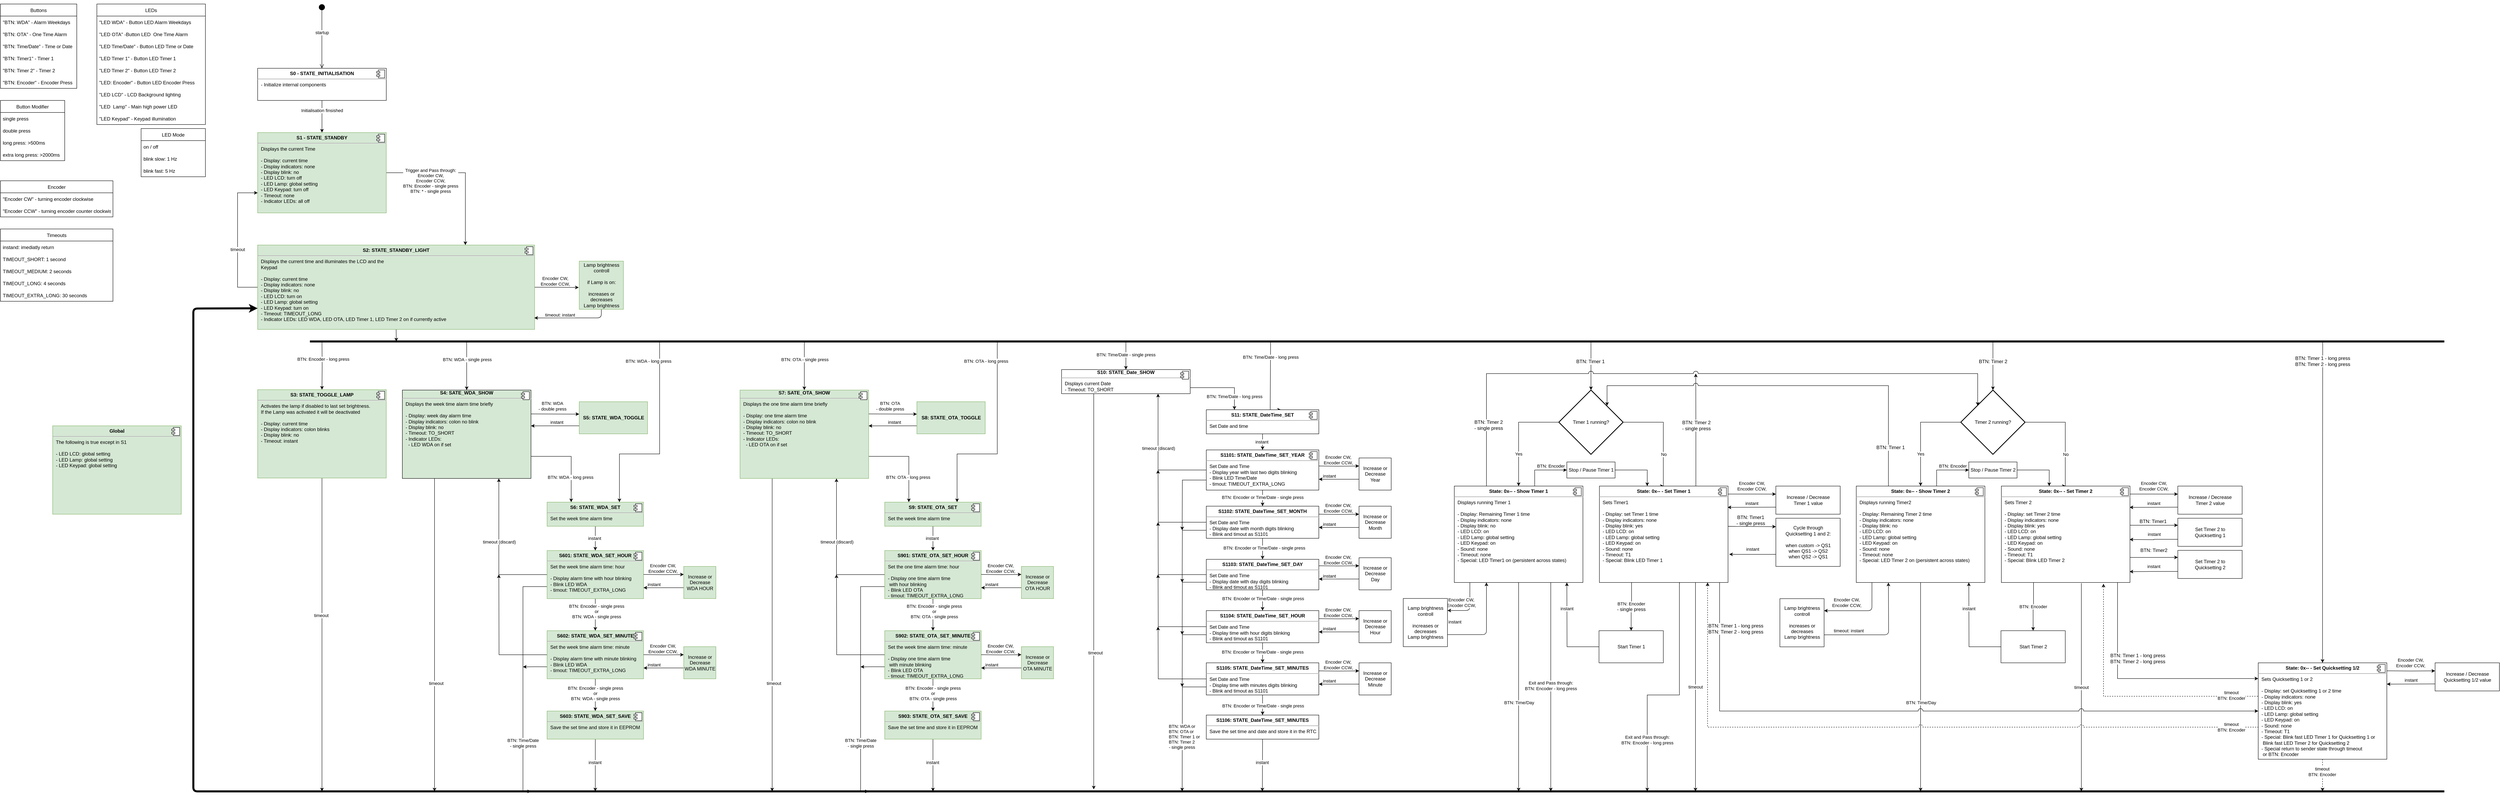 <mxfile version="20.5.3" type="github">
  <diagram id="Uje0Y3pK5UOvtiXgnby2" name="Seite-1">
    <mxGraphModel dx="2066" dy="1127" grid="1" gridSize="10" guides="1" tooltips="1" connect="1" arrows="1" fold="1" page="1" pageScale="1" pageWidth="1654" pageHeight="1169" math="0" shadow="0">
      <root>
        <mxCell id="0" />
        <mxCell id="1" parent="0" />
        <mxCell id="k5uqPjDGBTjEfPPvqeBm-1" value="Buttons" style="swimlane;fontStyle=0;childLayout=stackLayout;horizontal=1;startSize=30;horizontalStack=0;resizeParent=1;resizeParentMax=0;resizeLast=0;collapsible=1;marginBottom=0;" parent="1" vertex="1">
          <mxGeometry x="40" y="280" width="190" height="210" as="geometry" />
        </mxCell>
        <mxCell id="k5uqPjDGBTjEfPPvqeBm-2" value="&quot;BTN: WDA&quot; - Alarm Weekdays" style="text;strokeColor=none;fillColor=none;align=left;verticalAlign=middle;spacingLeft=4;spacingRight=4;overflow=hidden;points=[[0,0.5],[1,0.5]];portConstraint=eastwest;rotatable=0;fontStyle=0" parent="k5uqPjDGBTjEfPPvqeBm-1" vertex="1">
          <mxGeometry y="30" width="190" height="30" as="geometry" />
        </mxCell>
        <mxCell id="k5uqPjDGBTjEfPPvqeBm-3" value="&quot;BTN: OTA&quot; - One Time Alarm" style="text;strokeColor=none;fillColor=none;align=left;verticalAlign=middle;spacingLeft=4;spacingRight=4;overflow=hidden;points=[[0,0.5],[1,0.5]];portConstraint=eastwest;rotatable=0;" parent="k5uqPjDGBTjEfPPvqeBm-1" vertex="1">
          <mxGeometry y="60" width="190" height="30" as="geometry" />
        </mxCell>
        <mxCell id="k5uqPjDGBTjEfPPvqeBm-4" value="&quot;BTN: Time/Date&quot; - Time or Date" style="text;strokeColor=none;fillColor=none;align=left;verticalAlign=middle;spacingLeft=4;spacingRight=4;overflow=hidden;points=[[0,0.5],[1,0.5]];portConstraint=eastwest;rotatable=0;" parent="k5uqPjDGBTjEfPPvqeBm-1" vertex="1">
          <mxGeometry y="90" width="190" height="30" as="geometry" />
        </mxCell>
        <mxCell id="k5uqPjDGBTjEfPPvqeBm-5" value="&quot;BTN: Timer1&quot; - Timer 1" style="text;strokeColor=none;fillColor=none;align=left;verticalAlign=middle;spacingLeft=4;spacingRight=4;overflow=hidden;points=[[0,0.5],[1,0.5]];portConstraint=eastwest;rotatable=0;" parent="k5uqPjDGBTjEfPPvqeBm-1" vertex="1">
          <mxGeometry y="120" width="190" height="30" as="geometry" />
        </mxCell>
        <mxCell id="k5uqPjDGBTjEfPPvqeBm-6" value="&quot;BTN: Timer 2&quot; - Timer 2" style="text;strokeColor=none;fillColor=none;align=left;verticalAlign=middle;spacingLeft=4;spacingRight=4;overflow=hidden;points=[[0,0.5],[1,0.5]];portConstraint=eastwest;rotatable=0;" parent="k5uqPjDGBTjEfPPvqeBm-1" vertex="1">
          <mxGeometry y="150" width="190" height="30" as="geometry" />
        </mxCell>
        <mxCell id="k5uqPjDGBTjEfPPvqeBm-8" value="&quot;BTN: Encoder&quot; - Encoder Press" style="text;strokeColor=none;fillColor=none;align=left;verticalAlign=middle;spacingLeft=4;spacingRight=4;overflow=hidden;points=[[0,0.5],[1,0.5]];portConstraint=eastwest;rotatable=0;" parent="k5uqPjDGBTjEfPPvqeBm-1" vertex="1">
          <mxGeometry y="180" width="190" height="30" as="geometry" />
        </mxCell>
        <mxCell id="k5uqPjDGBTjEfPPvqeBm-9" value="Button Modifier" style="swimlane;fontStyle=0;childLayout=stackLayout;horizontal=1;startSize=30;horizontalStack=0;resizeParent=1;resizeParentMax=0;resizeLast=0;collapsible=1;marginBottom=0;" parent="1" vertex="1">
          <mxGeometry x="40" y="520" width="160" height="150" as="geometry" />
        </mxCell>
        <mxCell id="k5uqPjDGBTjEfPPvqeBm-10" value="single press" style="text;strokeColor=none;fillColor=none;align=left;verticalAlign=middle;spacingLeft=4;spacingRight=4;overflow=hidden;points=[[0,0.5],[1,0.5]];portConstraint=eastwest;rotatable=0;" parent="k5uqPjDGBTjEfPPvqeBm-9" vertex="1">
          <mxGeometry y="30" width="160" height="30" as="geometry" />
        </mxCell>
        <mxCell id="1xnPEGeYe4gnvhaqJMAU-1" value="double press" style="text;strokeColor=none;fillColor=none;align=left;verticalAlign=middle;spacingLeft=4;spacingRight=4;overflow=hidden;points=[[0,0.5],[1,0.5]];portConstraint=eastwest;rotatable=0;" parent="k5uqPjDGBTjEfPPvqeBm-9" vertex="1">
          <mxGeometry y="60" width="160" height="30" as="geometry" />
        </mxCell>
        <mxCell id="k5uqPjDGBTjEfPPvqeBm-11" value="long press: &gt;500ms" style="text;strokeColor=none;fillColor=none;align=left;verticalAlign=middle;spacingLeft=4;spacingRight=4;overflow=hidden;points=[[0,0.5],[1,0.5]];portConstraint=eastwest;rotatable=0;" parent="k5uqPjDGBTjEfPPvqeBm-9" vertex="1">
          <mxGeometry y="90" width="160" height="30" as="geometry" />
        </mxCell>
        <mxCell id="k5uqPjDGBTjEfPPvqeBm-12" value="extra long press: &gt;2000ms" style="text;strokeColor=none;fillColor=none;align=left;verticalAlign=middle;spacingLeft=4;spacingRight=4;overflow=hidden;points=[[0,0.5],[1,0.5]];portConstraint=eastwest;rotatable=0;" parent="k5uqPjDGBTjEfPPvqeBm-9" vertex="1">
          <mxGeometry y="120" width="160" height="30" as="geometry" />
        </mxCell>
        <mxCell id="k5uqPjDGBTjEfPPvqeBm-13" value="LEDs" style="swimlane;fontStyle=0;childLayout=stackLayout;horizontal=1;startSize=30;horizontalStack=0;resizeParent=1;resizeParentMax=0;resizeLast=0;collapsible=1;marginBottom=0;" parent="1" vertex="1">
          <mxGeometry x="280" y="280" width="270" height="300" as="geometry" />
        </mxCell>
        <mxCell id="k5uqPjDGBTjEfPPvqeBm-14" value="&quot;LED WDA&quot; - Button LED Alarm Weekdays" style="text;strokeColor=none;fillColor=none;align=left;verticalAlign=middle;spacingLeft=4;spacingRight=4;overflow=hidden;points=[[0,0.5],[1,0.5]];portConstraint=eastwest;rotatable=0;fontStyle=0" parent="k5uqPjDGBTjEfPPvqeBm-13" vertex="1">
          <mxGeometry y="30" width="270" height="30" as="geometry" />
        </mxCell>
        <mxCell id="k5uqPjDGBTjEfPPvqeBm-15" value="&quot;LED OTA&quot; -Button LED  One Time Alarm" style="text;strokeColor=none;fillColor=none;align=left;verticalAlign=middle;spacingLeft=4;spacingRight=4;overflow=hidden;points=[[0,0.5],[1,0.5]];portConstraint=eastwest;rotatable=0;" parent="k5uqPjDGBTjEfPPvqeBm-13" vertex="1">
          <mxGeometry y="60" width="270" height="30" as="geometry" />
        </mxCell>
        <mxCell id="k5uqPjDGBTjEfPPvqeBm-16" value="&quot;LED Time/Date&quot; - Button LED Time or Date" style="text;strokeColor=none;fillColor=none;align=left;verticalAlign=middle;spacingLeft=4;spacingRight=4;overflow=hidden;points=[[0,0.5],[1,0.5]];portConstraint=eastwest;rotatable=0;" parent="k5uqPjDGBTjEfPPvqeBm-13" vertex="1">
          <mxGeometry y="90" width="270" height="30" as="geometry" />
        </mxCell>
        <mxCell id="k5uqPjDGBTjEfPPvqeBm-17" value="&quot;LED Timer 1&quot; - Button LED Timer 1" style="text;strokeColor=none;fillColor=none;align=left;verticalAlign=middle;spacingLeft=4;spacingRight=4;overflow=hidden;points=[[0,0.5],[1,0.5]];portConstraint=eastwest;rotatable=0;" parent="k5uqPjDGBTjEfPPvqeBm-13" vertex="1">
          <mxGeometry y="120" width="270" height="30" as="geometry" />
        </mxCell>
        <mxCell id="k5uqPjDGBTjEfPPvqeBm-18" value="&quot;LED Timer 2&quot; - Button LED Timer 2" style="text;strokeColor=none;fillColor=none;align=left;verticalAlign=middle;spacingLeft=4;spacingRight=4;overflow=hidden;points=[[0,0.5],[1,0.5]];portConstraint=eastwest;rotatable=0;" parent="k5uqPjDGBTjEfPPvqeBm-13" vertex="1">
          <mxGeometry y="150" width="270" height="30" as="geometry" />
        </mxCell>
        <mxCell id="k5uqPjDGBTjEfPPvqeBm-19" value="&quot;LED: Encoder&quot; - Button LED Encoder Press" style="text;strokeColor=none;fillColor=none;align=left;verticalAlign=middle;spacingLeft=4;spacingRight=4;overflow=hidden;points=[[0,0.5],[1,0.5]];portConstraint=eastwest;rotatable=0;" parent="k5uqPjDGBTjEfPPvqeBm-13" vertex="1">
          <mxGeometry y="180" width="270" height="30" as="geometry" />
        </mxCell>
        <mxCell id="k5uqPjDGBTjEfPPvqeBm-20" value="&quot;LED LCD&quot; - LCD Background lighting" style="text;strokeColor=none;fillColor=none;align=left;verticalAlign=middle;spacingLeft=4;spacingRight=4;overflow=hidden;points=[[0,0.5],[1,0.5]];portConstraint=eastwest;rotatable=0;" parent="k5uqPjDGBTjEfPPvqeBm-13" vertex="1">
          <mxGeometry y="210" width="270" height="30" as="geometry" />
        </mxCell>
        <mxCell id="k5uqPjDGBTjEfPPvqeBm-21" value="&quot;LED  Lamp&quot; - Main high power LED " style="text;strokeColor=none;fillColor=none;align=left;verticalAlign=middle;spacingLeft=4;spacingRight=4;overflow=hidden;points=[[0,0.5],[1,0.5]];portConstraint=eastwest;rotatable=0;" parent="k5uqPjDGBTjEfPPvqeBm-13" vertex="1">
          <mxGeometry y="240" width="270" height="30" as="geometry" />
        </mxCell>
        <mxCell id="k5uqPjDGBTjEfPPvqeBm-22" value="&quot;LED Keypad&quot; - Keypad illumination" style="text;strokeColor=none;fillColor=none;align=left;verticalAlign=middle;spacingLeft=4;spacingRight=4;overflow=hidden;points=[[0,0.5],[1,0.5]];portConstraint=eastwest;rotatable=0;" parent="k5uqPjDGBTjEfPPvqeBm-13" vertex="1">
          <mxGeometry y="270" width="270" height="30" as="geometry" />
        </mxCell>
        <mxCell id="k5uqPjDGBTjEfPPvqeBm-24" value="startup" style="html=1;verticalAlign=bottom;startArrow=circle;startFill=1;endArrow=open;startSize=6;endSize=8;rounded=0;entryX=0.5;entryY=0;entryDx=0;entryDy=0;" parent="1" edge="1">
          <mxGeometry width="80" relative="1" as="geometry">
            <mxPoint x="839.76" y="280" as="sourcePoint" />
            <mxPoint x="839.76" y="440" as="targetPoint" />
          </mxGeometry>
        </mxCell>
        <mxCell id="k5uqPjDGBTjEfPPvqeBm-37" style="edgeStyle=orthogonalEdgeStyle;rounded=0;orthogonalLoop=1;jettySize=auto;html=1;exitX=0.5;exitY=1;exitDx=0;exitDy=0;entryX=0.5;entryY=0;entryDx=0;entryDy=0;" parent="1" source="k5uqPjDGBTjEfPPvqeBm-33" target="k5uqPjDGBTjEfPPvqeBm-35" edge="1">
          <mxGeometry relative="1" as="geometry" />
        </mxCell>
        <mxCell id="k5uqPjDGBTjEfPPvqeBm-38" value="Initialisation finsished" style="edgeLabel;html=1;align=center;verticalAlign=middle;resizable=0;points=[];" parent="k5uqPjDGBTjEfPPvqeBm-37" vertex="1" connectable="0">
          <mxGeometry x="-0.387" relative="1" as="geometry">
            <mxPoint as="offset" />
          </mxGeometry>
        </mxCell>
        <mxCell id="k5uqPjDGBTjEfPPvqeBm-33" value="&lt;p style=&quot;margin:0px;margin-top:6px;text-align:center;&quot;&gt;&lt;b style=&quot;background-color: initial;&quot;&gt;S0 - STATE_INITIALISATION&lt;/b&gt;&lt;br&gt;&lt;/p&gt;&lt;hr&gt;&lt;p style=&quot;margin:0px;margin-left:8px;&quot;&gt;- Initialize internal components&lt;/p&gt;" style="align=left;overflow=fill;html=1;dropTarget=0;" parent="1" vertex="1">
          <mxGeometry x="680" y="440" width="320" height="80" as="geometry" />
        </mxCell>
        <mxCell id="k5uqPjDGBTjEfPPvqeBm-34" value="" style="shape=component;jettyWidth=8;jettyHeight=4;" parent="k5uqPjDGBTjEfPPvqeBm-33" vertex="1">
          <mxGeometry x="1" width="20" height="20" relative="1" as="geometry">
            <mxPoint x="-24" y="4" as="offset" />
          </mxGeometry>
        </mxCell>
        <mxCell id="k5uqPjDGBTjEfPPvqeBm-83" style="edgeStyle=orthogonalEdgeStyle;rounded=0;orthogonalLoop=1;jettySize=auto;html=1;exitX=1;exitY=0.5;exitDx=0;exitDy=0;entryX=0.75;entryY=0;entryDx=0;entryDy=0;startArrow=none;startFill=0;endArrow=classic;endFill=1;strokeWidth=1;" parent="1" source="k5uqPjDGBTjEfPPvqeBm-35" target="k5uqPjDGBTjEfPPvqeBm-39" edge="1">
          <mxGeometry relative="1" as="geometry" />
        </mxCell>
        <mxCell id="k5uqPjDGBTjEfPPvqeBm-84" value="Trigger and Pass through:&lt;br&gt;Encoder CW,&lt;br&gt;Encoder CCW,&lt;br&gt;BTN: Encoder - single press&lt;br&gt;BTN: * - single press" style="edgeLabel;html=1;align=center;verticalAlign=middle;resizable=0;points=[];" parent="k5uqPjDGBTjEfPPvqeBm-83" vertex="1" connectable="0">
          <mxGeometry x="0.495" y="1" relative="1" as="geometry">
            <mxPoint x="-88" y="-65" as="offset" />
          </mxGeometry>
        </mxCell>
        <mxCell id="k5uqPjDGBTjEfPPvqeBm-35" value="&lt;p style=&quot;margin:0px;margin-top:6px;text-align:center;&quot;&gt;&lt;b style=&quot;background-color: initial;&quot;&gt;S1 - STATE_STANDBY&lt;/b&gt;&lt;br&gt;&lt;/p&gt;&lt;hr&gt;&lt;p style=&quot;margin:0px;margin-left:8px;&quot;&gt;Displays the current Time&lt;/p&gt;&lt;p style=&quot;margin:0px;margin-left:8px;&quot;&gt;&lt;br&gt;&lt;/p&gt;&lt;p style=&quot;margin:0px;margin-left:8px;&quot;&gt;- Display: current time&lt;/p&gt;&lt;p style=&quot;margin:0px;margin-left:8px;&quot;&gt;- Display indicators: none&lt;/p&gt;&lt;p style=&quot;margin:0px;margin-left:8px;&quot;&gt;- Display blink: no&lt;/p&gt;&lt;p style=&quot;margin:0px;margin-left:8px;&quot;&gt;- LED LCD: turn off&lt;/p&gt;&lt;p style=&quot;margin:0px;margin-left:8px;&quot;&gt;- LED Lamp: global setting&lt;/p&gt;&lt;p style=&quot;margin:0px;margin-left:8px;&quot;&gt;- LED Keypad: turn off&lt;/p&gt;&lt;p style=&quot;margin:0px;margin-left:8px;&quot;&gt;- Timeout: none&lt;/p&gt;&lt;p style=&quot;margin:0px;margin-left:8px;&quot;&gt;- Indicator LEDs: all off&lt;/p&gt;" style="align=left;overflow=fill;html=1;dropTarget=0;fillColor=#d5e8d4;strokeColor=#82b366;" parent="1" vertex="1">
          <mxGeometry x="680" y="600" width="320" height="200" as="geometry" />
        </mxCell>
        <mxCell id="k5uqPjDGBTjEfPPvqeBm-36" value="" style="shape=component;jettyWidth=8;jettyHeight=4;" parent="k5uqPjDGBTjEfPPvqeBm-35" vertex="1">
          <mxGeometry x="1" width="20" height="20" relative="1" as="geometry">
            <mxPoint x="-24" y="4" as="offset" />
          </mxGeometry>
        </mxCell>
        <mxCell id="k5uqPjDGBTjEfPPvqeBm-57" style="edgeStyle=orthogonalEdgeStyle;rounded=0;orthogonalLoop=1;jettySize=auto;html=1;exitX=0;exitY=0.5;exitDx=0;exitDy=0;startArrow=none;startFill=0;endArrow=classic;endFill=1;strokeWidth=1;entryX=0;entryY=0.75;entryDx=0;entryDy=0;" parent="1" source="k5uqPjDGBTjEfPPvqeBm-39" target="k5uqPjDGBTjEfPPvqeBm-35" edge="1">
          <mxGeometry relative="1" as="geometry">
            <mxPoint x="520" y="965.143" as="targetPoint" />
            <Array as="points">
              <mxPoint x="630" y="985" />
              <mxPoint x="630" y="750" />
            </Array>
          </mxGeometry>
        </mxCell>
        <mxCell id="k5uqPjDGBTjEfPPvqeBm-58" value="timeout" style="edgeLabel;html=1;align=center;verticalAlign=middle;resizable=0;points=[];" parent="k5uqPjDGBTjEfPPvqeBm-57" vertex="1" connectable="0">
          <mxGeometry x="-0.14" relative="1" as="geometry">
            <mxPoint as="offset" />
          </mxGeometry>
        </mxCell>
        <mxCell id="k5uqPjDGBTjEfPPvqeBm-61" style="edgeStyle=orthogonalEdgeStyle;rounded=0;orthogonalLoop=1;jettySize=auto;html=1;entryX=0.5;entryY=0;entryDx=0;entryDy=0;startArrow=none;startFill=0;endArrow=classic;endFill=1;strokeWidth=1;" parent="1" target="k5uqPjDGBTjEfPPvqeBm-59" edge="1">
          <mxGeometry relative="1" as="geometry">
            <mxPoint x="840" y="1120" as="sourcePoint" />
          </mxGeometry>
        </mxCell>
        <mxCell id="k5uqPjDGBTjEfPPvqeBm-62" value="BTN: Encoder - long press" style="edgeLabel;html=1;align=center;verticalAlign=middle;resizable=0;points=[];" parent="k5uqPjDGBTjEfPPvqeBm-61" vertex="1" connectable="0">
          <mxGeometry x="-0.274" y="2" relative="1" as="geometry">
            <mxPoint as="offset" />
          </mxGeometry>
        </mxCell>
        <mxCell id="k5uqPjDGBTjEfPPvqeBm-82" style="rounded=0;orthogonalLoop=1;jettySize=auto;html=1;entryX=0.5;entryY=0;entryDx=0;entryDy=0;startArrow=none;startFill=0;endArrow=classic;endFill=1;strokeWidth=1;" parent="1" target="k5uqPjDGBTjEfPPvqeBm-80" edge="1">
          <mxGeometry relative="1" as="geometry">
            <mxPoint x="1200" y="1120" as="sourcePoint" />
          </mxGeometry>
        </mxCell>
        <mxCell id="k5uqPjDGBTjEfPPvqeBm-85" value="BTN: WDA - single press" style="edgeLabel;html=1;align=center;verticalAlign=middle;resizable=0;points=[];" parent="k5uqPjDGBTjEfPPvqeBm-82" vertex="1" connectable="0">
          <mxGeometry x="-0.26" y="1" relative="1" as="geometry">
            <mxPoint as="offset" />
          </mxGeometry>
        </mxCell>
        <mxCell id="k5uqPjDGBTjEfPPvqeBm-90" style="edgeStyle=orthogonalEdgeStyle;rounded=1;orthogonalLoop=1;jettySize=auto;html=1;exitX=0.5;exitY=1;exitDx=0;exitDy=0;startArrow=none;startFill=0;endArrow=classic;endFill=1;strokeWidth=1;" parent="1" source="k5uqPjDGBTjEfPPvqeBm-39" edge="1">
          <mxGeometry relative="1" as="geometry">
            <mxPoint x="1025" y="1120" as="targetPoint" />
          </mxGeometry>
        </mxCell>
        <mxCell id="k5uqPjDGBTjEfPPvqeBm-94" style="edgeStyle=orthogonalEdgeStyle;rounded=1;orthogonalLoop=1;jettySize=auto;html=1;exitX=1;exitY=0.5;exitDx=0;exitDy=0;entryX=-0.012;entryY=0.547;entryDx=0;entryDy=0;entryPerimeter=0;startArrow=none;startFill=0;endArrow=classic;endFill=1;strokeWidth=1;" parent="1" source="k5uqPjDGBTjEfPPvqeBm-39" target="k5uqPjDGBTjEfPPvqeBm-92" edge="1">
          <mxGeometry relative="1" as="geometry" />
        </mxCell>
        <mxCell id="k5uqPjDGBTjEfPPvqeBm-96" value="Encoder CW,&lt;br&gt;Encoder CCW," style="edgeLabel;html=1;align=center;verticalAlign=middle;resizable=0;points=[];" parent="k5uqPjDGBTjEfPPvqeBm-94" vertex="1" connectable="0">
          <mxGeometry x="0.313" y="2" relative="1" as="geometry">
            <mxPoint x="-21" y="-14" as="offset" />
          </mxGeometry>
        </mxCell>
        <mxCell id="k5uqPjDGBTjEfPPvqeBm-39" value="&lt;p style=&quot;margin:0px;margin-top:6px;text-align:center;&quot;&gt;&lt;b&gt;S2: STATE_STANDBY_LIGHT&lt;/b&gt;&lt;/p&gt;&lt;hr&gt;&lt;p style=&quot;margin: 0px 0px 0px 8px;&quot;&gt;Displays the current time and illuminates the LCD and the&lt;/p&gt;&lt;p style=&quot;margin: 0px 0px 0px 8px;&quot;&gt;Keypad&lt;/p&gt;&lt;p style=&quot;margin: 0px 0px 0px 8px;&quot;&gt;&lt;br&gt;&lt;/p&gt;&lt;p style=&quot;margin: 0px 0px 0px 8px;&quot;&gt;- Display: current time&lt;/p&gt;&lt;p style=&quot;margin: 0px 0px 0px 8px;&quot;&gt;- Display indicators: none&lt;/p&gt;&lt;p style=&quot;margin: 0px 0px 0px 8px;&quot;&gt;- Display blink: no&lt;/p&gt;&lt;p style=&quot;margin: 0px 0px 0px 8px;&quot;&gt;- LED LCD: turn on&lt;/p&gt;&lt;p style=&quot;margin: 0px 0px 0px 8px;&quot;&gt;- LED Lamp: global setting&lt;/p&gt;&lt;p style=&quot;margin: 0px 0px 0px 8px;&quot;&gt;- LED Keypad: turn on&lt;/p&gt;&lt;p style=&quot;margin: 0px 0px 0px 8px;&quot;&gt;- Timeout: TIMEOUT_LONG&lt;/p&gt;&lt;p style=&quot;margin: 0px 0px 0px 8px;&quot;&gt;- Indicator LEDs:&amp;nbsp;LED WDA,&amp;nbsp;LED OTA,&amp;nbsp;LED Timer 1,&amp;nbsp;LED Timer 2&amp;nbsp;on if currently active&lt;/p&gt;" style="align=left;overflow=fill;html=1;dropTarget=0;movable=0;fillColor=#d5e8d4;strokeColor=#82b366;" parent="1" vertex="1">
          <mxGeometry x="680" y="880" width="689" height="210" as="geometry" />
        </mxCell>
        <mxCell id="k5uqPjDGBTjEfPPvqeBm-40" value="" style="shape=component;jettyWidth=8;jettyHeight=4;" parent="k5uqPjDGBTjEfPPvqeBm-39" vertex="1">
          <mxGeometry x="1" width="20" height="20" relative="1" as="geometry">
            <mxPoint x="-24" y="4" as="offset" />
          </mxGeometry>
        </mxCell>
        <mxCell id="k5uqPjDGBTjEfPPvqeBm-43" value="Encoder" style="swimlane;fontStyle=0;childLayout=stackLayout;horizontal=1;startSize=30;horizontalStack=0;resizeParent=1;resizeParentMax=0;resizeLast=0;collapsible=1;marginBottom=0;" parent="1" vertex="1">
          <mxGeometry x="40" y="720" width="280" height="90" as="geometry" />
        </mxCell>
        <mxCell id="k5uqPjDGBTjEfPPvqeBm-44" value="&quot;Encoder CW&quot; - turning encoder clockwise" style="text;strokeColor=none;fillColor=none;align=left;verticalAlign=middle;spacingLeft=4;spacingRight=4;overflow=hidden;points=[[0,0.5],[1,0.5]];portConstraint=eastwest;rotatable=0;fontStyle=0" parent="k5uqPjDGBTjEfPPvqeBm-43" vertex="1">
          <mxGeometry y="30" width="280" height="30" as="geometry" />
        </mxCell>
        <mxCell id="k5uqPjDGBTjEfPPvqeBm-45" value="&quot;Encoder CCW&quot; - turning encoder counter clockwise" style="text;strokeColor=none;fillColor=none;align=left;verticalAlign=middle;spacingLeft=4;spacingRight=4;overflow=hidden;points=[[0,0.5],[1,0.5]];portConstraint=eastwest;rotatable=0;" parent="k5uqPjDGBTjEfPPvqeBm-43" vertex="1">
          <mxGeometry y="60" width="280" height="30" as="geometry" />
        </mxCell>
        <mxCell id="k5uqPjDGBTjEfPPvqeBm-51" value="Timeouts" style="swimlane;fontStyle=0;childLayout=stackLayout;horizontal=1;startSize=30;horizontalStack=0;resizeParent=1;resizeParentMax=0;resizeLast=0;collapsible=1;marginBottom=0;" parent="1" vertex="1">
          <mxGeometry x="40" y="840" width="280" height="180" as="geometry" />
        </mxCell>
        <mxCell id="k5uqPjDGBTjEfPPvqeBm-75" value="instand: imediatly return " style="text;strokeColor=none;fillColor=none;align=left;verticalAlign=middle;spacingLeft=4;spacingRight=4;overflow=hidden;points=[[0,0.5],[1,0.5]];portConstraint=eastwest;rotatable=0;fontStyle=0" parent="k5uqPjDGBTjEfPPvqeBm-51" vertex="1">
          <mxGeometry y="30" width="280" height="30" as="geometry" />
        </mxCell>
        <mxCell id="BHBZfVVGzmS6oQoB1Sdu-10" value="TIMEOUT_SHORT: 1 second" style="text;strokeColor=none;fillColor=none;align=left;verticalAlign=middle;spacingLeft=4;spacingRight=4;overflow=hidden;points=[[0,0.5],[1,0.5]];portConstraint=eastwest;rotatable=0;fontStyle=0" parent="k5uqPjDGBTjEfPPvqeBm-51" vertex="1">
          <mxGeometry y="60" width="280" height="30" as="geometry" />
        </mxCell>
        <mxCell id="k5uqPjDGBTjEfPPvqeBm-52" value="TIMEOUT_MEDIUM: 2 seconds" style="text;strokeColor=none;fillColor=none;align=left;verticalAlign=middle;spacingLeft=4;spacingRight=4;overflow=hidden;points=[[0,0.5],[1,0.5]];portConstraint=eastwest;rotatable=0;fontStyle=0" parent="k5uqPjDGBTjEfPPvqeBm-51" vertex="1">
          <mxGeometry y="90" width="280" height="30" as="geometry" />
        </mxCell>
        <mxCell id="k5uqPjDGBTjEfPPvqeBm-88" value="TIMEOUT_LONG: 4 seconds" style="text;strokeColor=none;fillColor=none;align=left;verticalAlign=middle;spacingLeft=4;spacingRight=4;overflow=hidden;points=[[0,0.5],[1,0.5]];portConstraint=eastwest;rotatable=0;fontStyle=0" parent="k5uqPjDGBTjEfPPvqeBm-51" vertex="1">
          <mxGeometry y="120" width="280" height="30" as="geometry" />
        </mxCell>
        <mxCell id="Xdwc-QMgSgGCj2rJcmfx-9" value="TIMEOUT_EXTRA_LONG: 30 seconds" style="text;strokeColor=none;fillColor=none;align=left;verticalAlign=middle;spacingLeft=4;spacingRight=4;overflow=hidden;points=[[0,0.5],[1,0.5]];portConstraint=eastwest;rotatable=0;fontStyle=0" parent="k5uqPjDGBTjEfPPvqeBm-51" vertex="1">
          <mxGeometry y="150" width="280" height="30" as="geometry" />
        </mxCell>
        <mxCell id="k5uqPjDGBTjEfPPvqeBm-55" value="" style="endArrow=classic;html=1;rounded=1;strokeWidth=5;entryX=0;entryY=0.75;entryDx=0;entryDy=0;endFill=1;" parent="1" target="k5uqPjDGBTjEfPPvqeBm-39" edge="1">
          <mxGeometry width="50" height="50" relative="1" as="geometry">
            <mxPoint x="6120" y="2240" as="sourcePoint" />
            <mxPoint x="500.17" y="1620" as="targetPoint" />
            <Array as="points">
              <mxPoint x="520" y="2240" />
              <mxPoint x="520" y="1038" />
            </Array>
          </mxGeometry>
        </mxCell>
        <mxCell id="k5uqPjDGBTjEfPPvqeBm-74" style="edgeStyle=orthogonalEdgeStyle;rounded=0;orthogonalLoop=1;jettySize=auto;html=1;exitX=0.5;exitY=1;exitDx=0;exitDy=0;startArrow=none;startFill=0;endArrow=classic;endFill=1;strokeWidth=1;" parent="1" source="k5uqPjDGBTjEfPPvqeBm-59" edge="1">
          <mxGeometry relative="1" as="geometry">
            <mxPoint x="840" y="2240" as="targetPoint" />
          </mxGeometry>
        </mxCell>
        <mxCell id="k5uqPjDGBTjEfPPvqeBm-79" value="timeout" style="edgeLabel;html=1;align=center;verticalAlign=middle;resizable=0;points=[];" parent="k5uqPjDGBTjEfPPvqeBm-74" vertex="1" connectable="0">
          <mxGeometry x="-0.125" y="-2" relative="1" as="geometry">
            <mxPoint as="offset" />
          </mxGeometry>
        </mxCell>
        <mxCell id="k5uqPjDGBTjEfPPvqeBm-59" value="&lt;p style=&quot;margin:0px;margin-top:6px;text-align:center;&quot;&gt;&lt;b&gt;S3: STATE_TOGGLE_LAMP&lt;/b&gt;&lt;br&gt;&lt;/p&gt;&lt;hr&gt;&lt;p style=&quot;margin: 0px 0px 0px 8px;&quot;&gt;Activates the lamp if disabled to last set brightness.&lt;/p&gt;&lt;p style=&quot;margin: 0px 0px 0px 8px;&quot;&gt;If the Lamp was activated it will be deactivated&lt;/p&gt;&lt;p style=&quot;margin: 0px 0px 0px 8px;&quot;&gt;&lt;br&gt;&lt;/p&gt;&lt;p style=&quot;margin: 0px 0px 0px 8px;&quot;&gt;- Display: current time&lt;/p&gt;&lt;p style=&quot;margin: 0px 0px 0px 8px;&quot;&gt;- Display indicators: colon blinks&lt;/p&gt;&lt;p style=&quot;margin: 0px 0px 0px 8px;&quot;&gt;- Display blink: no&lt;/p&gt;&lt;p style=&quot;margin: 0px 0px 0px 8px;&quot;&gt;- Timeout: instant&lt;/p&gt;" style="align=left;overflow=fill;html=1;dropTarget=0;movable=0;fillColor=#d5e8d4;strokeColor=#82b366;verticalAlign=middle;" parent="1" vertex="1">
          <mxGeometry x="680" y="1240" width="320" height="220" as="geometry" />
        </mxCell>
        <mxCell id="k5uqPjDGBTjEfPPvqeBm-60" value="" style="shape=component;jettyWidth=8;jettyHeight=4;" parent="k5uqPjDGBTjEfPPvqeBm-59" vertex="1">
          <mxGeometry x="1" width="20" height="20" relative="1" as="geometry">
            <mxPoint x="-24" y="4" as="offset" />
          </mxGeometry>
        </mxCell>
        <mxCell id="k5uqPjDGBTjEfPPvqeBm-86" style="edgeStyle=orthogonalEdgeStyle;rounded=1;orthogonalLoop=1;jettySize=auto;html=1;exitX=0.25;exitY=1;exitDx=0;exitDy=0;startArrow=none;startFill=0;endArrow=classic;endFill=1;strokeWidth=1;" parent="1" source="k5uqPjDGBTjEfPPvqeBm-80" edge="1">
          <mxGeometry relative="1" as="geometry">
            <mxPoint x="1120" y="2240" as="targetPoint" />
          </mxGeometry>
        </mxCell>
        <mxCell id="k5uqPjDGBTjEfPPvqeBm-87" value="timeout" style="edgeLabel;html=1;align=center;verticalAlign=middle;resizable=0;points=[];" parent="k5uqPjDGBTjEfPPvqeBm-86" vertex="1" connectable="0">
          <mxGeometry x="0.309" y="3" relative="1" as="geometry">
            <mxPoint as="offset" />
          </mxGeometry>
        </mxCell>
        <mxCell id="_SLi280b5SOu5fOjtUEs-106" style="edgeStyle=orthogonalEdgeStyle;rounded=0;jumpStyle=arc;jumpSize=12;orthogonalLoop=1;jettySize=auto;html=1;exitX=0.998;exitY=0.27;exitDx=0;exitDy=0;entryX=0;entryY=0.386;entryDx=0;entryDy=0;exitPerimeter=0;entryPerimeter=0;" parent="1" source="k5uqPjDGBTjEfPPvqeBm-80" target="_SLi280b5SOu5fOjtUEs-105" edge="1">
          <mxGeometry relative="1" as="geometry">
            <mxPoint x="1530" y="1296" as="targetPoint" />
          </mxGeometry>
        </mxCell>
        <mxCell id="_SLi280b5SOu5fOjtUEs-107" value="BTN: WDA&lt;br&gt;- double press" style="edgeLabel;html=1;align=center;verticalAlign=middle;resizable=0;points=[];" parent="_SLi280b5SOu5fOjtUEs-106" vertex="1" connectable="0">
          <mxGeometry x="-0.116" relative="1" as="geometry">
            <mxPoint y="-20" as="offset" />
          </mxGeometry>
        </mxCell>
        <mxCell id="_SLi280b5SOu5fOjtUEs-110" style="edgeStyle=orthogonalEdgeStyle;rounded=0;jumpStyle=arc;jumpSize=12;orthogonalLoop=1;jettySize=auto;html=1;entryX=0.25;entryY=0;entryDx=0;entryDy=0;exitX=1;exitY=0.75;exitDx=0;exitDy=0;" parent="1" source="k5uqPjDGBTjEfPPvqeBm-80" target="_SLi280b5SOu5fOjtUEs-103" edge="1">
          <mxGeometry relative="1" as="geometry" />
        </mxCell>
        <mxCell id="_SLi280b5SOu5fOjtUEs-111" value="BTN: WDA - long press" style="edgeLabel;html=1;align=center;verticalAlign=middle;resizable=0;points=[];" parent="_SLi280b5SOu5fOjtUEs-110" vertex="1" connectable="0">
          <mxGeometry x="0.42" y="-2" relative="1" as="geometry">
            <mxPoint as="offset" />
          </mxGeometry>
        </mxCell>
        <mxCell id="k5uqPjDGBTjEfPPvqeBm-80" value="&lt;div align=&quot;center&quot;&gt;&lt;span style=&quot;background-color: initial;&quot;&gt;&lt;b&gt;S4: SATE_WDA_SHOW&lt;/b&gt;&lt;/span&gt;&lt;/div&gt;&lt;hr&gt;&lt;p style=&quot;margin: 0px 0px 0px 8px;&quot;&gt;Displays the week time alarm time briefly&lt;/p&gt;&lt;p style=&quot;margin: 0px 0px 0px 8px;&quot;&gt;&lt;br&gt;&lt;/p&gt;&lt;p style=&quot;margin: 0px 0px 0px 8px;&quot;&gt;- Display: week day alarm time&lt;/p&gt;&lt;p style=&quot;margin: 0px 0px 0px 8px;&quot;&gt;- Display indicators: colon no blink&lt;/p&gt;&lt;p style=&quot;margin: 0px 0px 0px 8px;&quot;&gt;- Display blink: no&lt;/p&gt;&lt;p style=&quot;margin: 0px 0px 0px 8px;&quot;&gt;- Timeout: TO_SHORT&lt;/p&gt;&lt;p style=&quot;margin: 0px 0px 0px 8px;&quot;&gt;- Indicator LEDs:&lt;/p&gt;&lt;p style=&quot;margin: 0px 0px 0px 8px;&quot;&gt;&amp;nbsp; - LED WDA on if set&lt;/p&gt;&lt;p style=&quot;margin: 0px 0px 0px 8px;&quot;&gt;&lt;br&gt;&lt;/p&gt;" style="align=left;overflow=fill;html=1;dropTarget=0;movable=0;fillColor=#d5e8d4;strokeColor=default;verticalAlign=middle;" parent="1" vertex="1">
          <mxGeometry x="1040" y="1241" width="320" height="220" as="geometry" />
        </mxCell>
        <mxCell id="k5uqPjDGBTjEfPPvqeBm-81" value="" style="shape=component;jettyWidth=8;jettyHeight=4;" parent="k5uqPjDGBTjEfPPvqeBm-80" vertex="1">
          <mxGeometry x="1" width="20" height="20" relative="1" as="geometry">
            <mxPoint x="-24" y="4" as="offset" />
          </mxGeometry>
        </mxCell>
        <mxCell id="k5uqPjDGBTjEfPPvqeBm-89" value="" style="endArrow=none;html=1;rounded=1;strokeWidth=5;" parent="1" edge="1">
          <mxGeometry width="50" height="50" relative="1" as="geometry">
            <mxPoint x="6120" y="1120" as="sourcePoint" />
            <mxPoint x="810" y="1120" as="targetPoint" />
            <Array as="points">
              <mxPoint x="810" y="1120" />
            </Array>
          </mxGeometry>
        </mxCell>
        <mxCell id="k5uqPjDGBTjEfPPvqeBm-95" style="edgeStyle=orthogonalEdgeStyle;rounded=1;orthogonalLoop=1;jettySize=auto;html=1;exitX=0.5;exitY=1;exitDx=0;exitDy=0;entryX=0.999;entryY=0.864;entryDx=0;entryDy=0;entryPerimeter=0;startArrow=none;startFill=0;endArrow=classic;endFill=1;strokeWidth=1;" parent="1" source="k5uqPjDGBTjEfPPvqeBm-92" target="k5uqPjDGBTjEfPPvqeBm-39" edge="1">
          <mxGeometry relative="1" as="geometry" />
        </mxCell>
        <mxCell id="k5uqPjDGBTjEfPPvqeBm-97" value="timeout: instant" style="edgeLabel;html=1;align=center;verticalAlign=middle;resizable=0;points=[];" parent="k5uqPjDGBTjEfPPvqeBm-95" vertex="1" connectable="0">
          <mxGeometry x="0.294" relative="1" as="geometry">
            <mxPoint x="-3" y="-8" as="offset" />
          </mxGeometry>
        </mxCell>
        <mxCell id="k5uqPjDGBTjEfPPvqeBm-92" value="Lamp brightness&lt;br&gt;controll&lt;br&gt;&lt;br&gt;if Lamp is on:&lt;br&gt;&lt;br&gt;increases or&lt;br&gt;decreases&lt;br&gt;Lamp brightness" style="html=1;movable=1;fillColor=#d5e8d4;strokeColor=#82b366;" parent="1" vertex="1">
          <mxGeometry x="1480" y="920" width="110" height="120" as="geometry" />
        </mxCell>
        <mxCell id="OVx9ZsrcYfUuD98ZQt2A-33" style="edgeStyle=orthogonalEdgeStyle;rounded=0;orthogonalLoop=1;jettySize=auto;html=1;startArrow=none;startFill=0;endArrow=classic;endFill=1;" parent="1" source="OVx9ZsrcYfUuD98ZQt2A-1" edge="1">
          <mxGeometry relative="1" as="geometry">
            <mxPoint x="3817" y="2240" as="targetPoint" />
          </mxGeometry>
        </mxCell>
        <mxCell id="OVx9ZsrcYfUuD98ZQt2A-34" value="BTN: Time/Day" style="edgeLabel;html=1;align=center;verticalAlign=middle;resizable=0;points=[];" parent="OVx9ZsrcYfUuD98ZQt2A-33" vertex="1" connectable="0">
          <mxGeometry x="0.332" y="4" relative="1" as="geometry">
            <mxPoint x="-4" y="-47" as="offset" />
          </mxGeometry>
        </mxCell>
        <mxCell id="OVx9ZsrcYfUuD98ZQt2A-37" value="BTN: Encoder" style="edgeStyle=orthogonalEdgeStyle;rounded=0;orthogonalLoop=1;jettySize=auto;html=1;entryX=0;entryY=0.5;entryDx=0;entryDy=0;startArrow=none;startFill=0;endArrow=classic;endFill=1;exitX=0.625;exitY=0;exitDx=0;exitDy=0;exitPerimeter=0;" parent="1" source="OVx9ZsrcYfUuD98ZQt2A-1" target="OVx9ZsrcYfUuD98ZQt2A-36" edge="1">
          <mxGeometry x="0.333" y="10" relative="1" as="geometry">
            <Array as="points">
              <mxPoint x="3857" y="1440" />
            </Array>
            <mxPoint as="offset" />
          </mxGeometry>
        </mxCell>
        <mxCell id="i7I8gAnaNQwhDozgSgYj-3" style="edgeStyle=orthogonalEdgeStyle;rounded=0;orthogonalLoop=1;jettySize=auto;html=1;exitX=0.75;exitY=1;exitDx=0;exitDy=0;" parent="1" source="OVx9ZsrcYfUuD98ZQt2A-1" edge="1">
          <mxGeometry relative="1" as="geometry">
            <mxPoint x="3897" y="2240" as="targetPoint" />
          </mxGeometry>
        </mxCell>
        <mxCell id="i7I8gAnaNQwhDozgSgYj-5" value="Exit and Pass through:&lt;br&gt;BTN: Encoder - long press" style="edgeLabel;html=1;align=center;verticalAlign=middle;resizable=0;points=[];" parent="i7I8gAnaNQwhDozgSgYj-3" vertex="1" connectable="0">
          <mxGeometry x="0.117" y="-1" relative="1" as="geometry">
            <mxPoint y="-33" as="offset" />
          </mxGeometry>
        </mxCell>
        <mxCell id="OVx9ZsrcYfUuD98ZQt2A-1" value="&lt;p style=&quot;margin:0px;margin-top:6px;text-align:center;&quot;&gt;&lt;b&gt;State: 0x-- - Show Timer 1&lt;/b&gt;&lt;/p&gt;&lt;hr&gt;&lt;p style=&quot;margin: 0px 0px 0px 8px;&quot;&gt;Displays running Timer 1&lt;/p&gt;&lt;p style=&quot;margin: 0px 0px 0px 8px;&quot;&gt;&lt;br&gt;&lt;/p&gt;&lt;p style=&quot;margin: 0px 0px 0px 8px;&quot;&gt;- Display: Remaining Timer 1 time&lt;/p&gt;&lt;p style=&quot;margin: 0px 0px 0px 8px;&quot;&gt;- Display indicators: none&lt;/p&gt;&lt;p style=&quot;margin: 0px 0px 0px 8px;&quot;&gt;- Display blink: no&lt;/p&gt;&lt;p style=&quot;margin: 0px 0px 0px 8px;&quot;&gt;- LED LCD: on&lt;/p&gt;&lt;p style=&quot;margin: 0px 0px 0px 8px;&quot;&gt;- LED Lamp: global setting&lt;/p&gt;&lt;p style=&quot;margin: 0px 0px 0px 8px;&quot;&gt;- LED Keypad: on&lt;/p&gt;&lt;p style=&quot;margin: 0px 0px 0px 8px;&quot;&gt;- Sound: none&lt;/p&gt;&lt;p style=&quot;margin: 0px 0px 0px 8px;&quot;&gt;- Timeout: none&lt;/p&gt;&lt;p style=&quot;margin: 0px 0px 0px 8px;&quot;&gt;- Special: LED Timer1 on (persistent across states)&lt;/p&gt;" style="align=left;overflow=fill;html=1;dropTarget=0;movable=1;" parent="1" vertex="1">
          <mxGeometry x="3657" y="1480" width="320" height="240" as="geometry" />
        </mxCell>
        <mxCell id="OVx9ZsrcYfUuD98ZQt2A-2" value="" style="shape=component;jettyWidth=8;jettyHeight=4;" parent="OVx9ZsrcYfUuD98ZQt2A-1" vertex="1">
          <mxGeometry x="1" width="20" height="20" relative="1" as="geometry">
            <mxPoint x="-24" y="4" as="offset" />
          </mxGeometry>
        </mxCell>
        <mxCell id="OVx9ZsrcYfUuD98ZQt2A-4" value="Yes" style="edgeStyle=orthogonalEdgeStyle;rounded=0;orthogonalLoop=1;jettySize=auto;html=1;entryX=0.5;entryY=0;entryDx=0;entryDy=0;exitX=0;exitY=0.5;exitDx=0;exitDy=0;exitPerimeter=0;" parent="1" source="OVx9ZsrcYfUuD98ZQt2A-3" target="OVx9ZsrcYfUuD98ZQt2A-1" edge="1">
          <mxGeometry x="0.382" relative="1" as="geometry">
            <Array as="points">
              <mxPoint x="3817" y="1321" />
            </Array>
            <mxPoint as="offset" />
          </mxGeometry>
        </mxCell>
        <mxCell id="OVx9ZsrcYfUuD98ZQt2A-7" style="edgeStyle=orthogonalEdgeStyle;rounded=0;orthogonalLoop=1;jettySize=auto;html=1;entryX=0.5;entryY=0;entryDx=0;entryDy=0;" parent="1" source="OVx9ZsrcYfUuD98ZQt2A-3" target="OVx9ZsrcYfUuD98ZQt2A-5" edge="1">
          <mxGeometry relative="1" as="geometry">
            <Array as="points">
              <mxPoint x="4177" y="1321" />
              <mxPoint x="4177" y="1480" />
            </Array>
          </mxGeometry>
        </mxCell>
        <mxCell id="OVx9ZsrcYfUuD98ZQt2A-8" value="No" style="edgeLabel;html=1;align=center;verticalAlign=middle;resizable=0;points=[];" parent="OVx9ZsrcYfUuD98ZQt2A-7" vertex="1" connectable="0">
          <mxGeometry x="0.436" y="4" relative="1" as="geometry">
            <mxPoint x="-3" y="-7" as="offset" />
          </mxGeometry>
        </mxCell>
        <mxCell id="OVx9ZsrcYfUuD98ZQt2A-39" value="BTN: Timer 1&amp;nbsp;" style="edgeStyle=orthogonalEdgeStyle;rounded=0;orthogonalLoop=1;jettySize=auto;html=1;fontSize=12;startArrow=classic;startFill=1;endArrow=none;endFill=0;" parent="1" source="OVx9ZsrcYfUuD98ZQt2A-3" edge="1">
          <mxGeometry x="0.174" relative="1" as="geometry">
            <mxPoint x="3997.0" y="1120.0" as="targetPoint" />
            <Array as="points">
              <mxPoint x="3997" y="1180" />
              <mxPoint x="3997" y="1180" />
            </Array>
            <mxPoint as="offset" />
          </mxGeometry>
        </mxCell>
        <mxCell id="OVx9ZsrcYfUuD98ZQt2A-3" value="Timer 1 running?" style="strokeWidth=2;html=1;shape=mxgraph.flowchart.decision;whiteSpace=wrap;movable=1;" parent="1" vertex="1">
          <mxGeometry x="3917" y="1241" width="160" height="160" as="geometry" />
        </mxCell>
        <mxCell id="OVx9ZsrcYfUuD98ZQt2A-13" style="edgeStyle=orthogonalEdgeStyle;rounded=0;orthogonalLoop=1;jettySize=auto;html=1;entryX=0;entryY=0.286;entryDx=0;entryDy=0;exitX=0.997;exitY=0.083;exitDx=0;exitDy=0;exitPerimeter=0;startArrow=none;startFill=0;entryPerimeter=0;" parent="1" source="OVx9ZsrcYfUuD98ZQt2A-5" target="OVx9ZsrcYfUuD98ZQt2A-9" edge="1">
          <mxGeometry relative="1" as="geometry" />
        </mxCell>
        <mxCell id="OVx9ZsrcYfUuD98ZQt2A-16" value="Encoder CW,&lt;br&gt;Encoder CCW," style="edgeLabel;html=1;align=center;verticalAlign=middle;resizable=0;points=[];" parent="OVx9ZsrcYfUuD98ZQt2A-13" vertex="1" connectable="0">
          <mxGeometry x="0.373" y="-1" relative="1" as="geometry">
            <mxPoint x="-23" y="-21" as="offset" />
          </mxGeometry>
        </mxCell>
        <mxCell id="OVx9ZsrcYfUuD98ZQt2A-14" style="edgeStyle=orthogonalEdgeStyle;rounded=0;orthogonalLoop=1;jettySize=auto;html=1;entryX=0;entryY=0.175;entryDx=0;entryDy=0;startArrow=none;startFill=0;exitX=1.004;exitY=0.418;exitDx=0;exitDy=0;entryPerimeter=0;exitPerimeter=0;" parent="1" source="OVx9ZsrcYfUuD98ZQt2A-5" target="OVx9ZsrcYfUuD98ZQt2A-11" edge="1">
          <mxGeometry relative="1" as="geometry">
            <Array as="points">
              <mxPoint x="4337" y="1580" />
            </Array>
          </mxGeometry>
        </mxCell>
        <mxCell id="OVx9ZsrcYfUuD98ZQt2A-21" value="&lt;span style=&quot;font-size: 12px ; text-align: left&quot;&gt;BTN: Timer1&lt;br&gt;&lt;/span&gt;&lt;span style=&quot;font-size: 12px&quot;&gt;- single press&lt;/span&gt;&lt;span style=&quot;font-size: 12px ; text-align: left&quot;&gt;&lt;br&gt;&lt;/span&gt;" style="edgeLabel;html=1;align=center;verticalAlign=middle;resizable=0;points=[];labelBackgroundColor=#FFFFFF;" parent="OVx9ZsrcYfUuD98ZQt2A-14" vertex="1" connectable="0">
          <mxGeometry x="0.317" y="1" relative="1" as="geometry">
            <mxPoint x="-21" y="-15" as="offset" />
          </mxGeometry>
        </mxCell>
        <mxCell id="OVx9ZsrcYfUuD98ZQt2A-32" value="timeout" style="edgeStyle=orthogonalEdgeStyle;rounded=0;orthogonalLoop=1;jettySize=auto;html=1;startArrow=none;startFill=0;endArrow=classic;endFill=1;" parent="1" source="OVx9ZsrcYfUuD98ZQt2A-5" edge="1">
          <mxGeometry relative="1" as="geometry">
            <mxPoint x="4257" y="2240" as="targetPoint" />
            <Array as="points">
              <mxPoint x="4257" y="2000" />
            </Array>
          </mxGeometry>
        </mxCell>
        <mxCell id="i7I8gAnaNQwhDozgSgYj-1" style="edgeStyle=orthogonalEdgeStyle;rounded=0;orthogonalLoop=1;jettySize=auto;html=1;exitX=0.75;exitY=0;exitDx=0;exitDy=0;" parent="1" source="OVx9ZsrcYfUuD98ZQt2A-5" edge="1">
          <mxGeometry relative="1" as="geometry">
            <mxPoint x="4257.724" y="1200" as="targetPoint" />
          </mxGeometry>
        </mxCell>
        <mxCell id="i7I8gAnaNQwhDozgSgYj-2" value="&lt;span style=&quot;font-size: 12px&quot;&gt;BTN: Timer 2&lt;br&gt;- single press&lt;br&gt;&lt;/span&gt;" style="edgeLabel;html=1;align=center;verticalAlign=middle;resizable=0;points=[];" parent="i7I8gAnaNQwhDozgSgYj-1" vertex="1" connectable="0">
          <mxGeometry x="0.08" y="-1" relative="1" as="geometry">
            <mxPoint as="offset" />
          </mxGeometry>
        </mxCell>
        <mxCell id="i7I8gAnaNQwhDozgSgYj-4" style="edgeStyle=orthogonalEdgeStyle;rounded=0;orthogonalLoop=1;jettySize=auto;html=1;exitX=0.625;exitY=1.004;exitDx=0;exitDy=0;exitPerimeter=0;" parent="1" source="OVx9ZsrcYfUuD98ZQt2A-5" edge="1">
          <mxGeometry relative="1" as="geometry">
            <mxPoint x="4137" y="2240" as="targetPoint" />
            <Array as="points">
              <mxPoint x="4217" y="1721" />
              <mxPoint x="4217" y="2000" />
              <mxPoint x="4137" y="2000" />
            </Array>
          </mxGeometry>
        </mxCell>
        <mxCell id="i7I8gAnaNQwhDozgSgYj-6" value="Exit and Pass through:&lt;br&gt;BTN: Encoder - long press" style="edgeLabel;html=1;align=center;verticalAlign=middle;resizable=0;points=[];" parent="i7I8gAnaNQwhDozgSgYj-4" vertex="1" connectable="0">
          <mxGeometry x="0.579" y="-4" relative="1" as="geometry">
            <mxPoint x="4" y="-2" as="offset" />
          </mxGeometry>
        </mxCell>
        <mxCell id="OVx9ZsrcYfUuD98ZQt2A-5" value="&lt;p style=&quot;margin:0px;margin-top:6px;text-align:center;&quot;&gt;&lt;b&gt;State: 0x-- - Set Timer 1&lt;/b&gt;&lt;/p&gt;&lt;hr&gt;&lt;p style=&quot;margin: 0px 0px 0px 8px;&quot;&gt;Sets Timer1&lt;/p&gt;&lt;p style=&quot;margin: 0px 0px 0px 8px;&quot;&gt;&lt;br&gt;&lt;/p&gt;&lt;p style=&quot;margin: 0px 0px 0px 8px;&quot;&gt;- Display: set Timer 1 time&lt;/p&gt;&lt;p style=&quot;margin: 0px 0px 0px 8px;&quot;&gt;- Display indicators: none&lt;/p&gt;&lt;p style=&quot;margin: 0px 0px 0px 8px;&quot;&gt;- Display blink: yes&lt;/p&gt;&lt;p style=&quot;margin: 0px 0px 0px 8px;&quot;&gt;- LED LCD: on&lt;/p&gt;&lt;p style=&quot;margin: 0px 0px 0px 8px;&quot;&gt;- LED Lamp: global setting&lt;/p&gt;&lt;p style=&quot;margin: 0px 0px 0px 8px;&quot;&gt;- LED Keypad: on&lt;/p&gt;&lt;p style=&quot;margin: 0px 0px 0px 8px;&quot;&gt;- Sound: none&lt;/p&gt;&lt;p style=&quot;margin: 0px 0px 0px 8px;&quot;&gt;- Timeout: T1&lt;/p&gt;&lt;p style=&quot;margin: 0px 0px 0px 8px;&quot;&gt;- Special: Blink LED Timer 1&lt;/p&gt;" style="align=left;overflow=fill;html=1;dropTarget=0;movable=1;" parent="1" vertex="1">
          <mxGeometry x="4018" y="1480" width="320" height="240" as="geometry" />
        </mxCell>
        <mxCell id="OVx9ZsrcYfUuD98ZQt2A-6" value="" style="shape=component;jettyWidth=8;jettyHeight=4;" parent="OVx9ZsrcYfUuD98ZQt2A-5" vertex="1">
          <mxGeometry x="1" width="20" height="20" relative="1" as="geometry">
            <mxPoint x="-24" y="4" as="offset" />
          </mxGeometry>
        </mxCell>
        <mxCell id="OVx9ZsrcYfUuD98ZQt2A-17" style="edgeStyle=orthogonalEdgeStyle;rounded=0;orthogonalLoop=1;jettySize=auto;html=1;startArrow=none;startFill=0;exitX=0;exitY=0.75;exitDx=0;exitDy=0;" parent="1" source="OVx9ZsrcYfUuD98ZQt2A-9" edge="1">
          <mxGeometry relative="1" as="geometry">
            <mxPoint x="4337" y="1533" as="targetPoint" />
            <Array as="points">
              <mxPoint x="4337" y="1533" />
            </Array>
          </mxGeometry>
        </mxCell>
        <mxCell id="OVx9ZsrcYfUuD98ZQt2A-18" value="instant" style="edgeLabel;html=1;align=center;verticalAlign=middle;resizable=0;points=[];" parent="OVx9ZsrcYfUuD98ZQt2A-17" vertex="1" connectable="0">
          <mxGeometry x="-0.358" relative="1" as="geometry">
            <mxPoint x="-22" y="-10" as="offset" />
          </mxGeometry>
        </mxCell>
        <mxCell id="OVx9ZsrcYfUuD98ZQt2A-9" value="Increase / Decrease&lt;br&gt;Timer 1 value" style="html=1;movable=1;" parent="1" vertex="1">
          <mxGeometry x="4457" y="1480" width="160" height="70" as="geometry" />
        </mxCell>
        <mxCell id="OVx9ZsrcYfUuD98ZQt2A-19" style="edgeStyle=orthogonalEdgeStyle;rounded=0;orthogonalLoop=1;jettySize=auto;html=1;startArrow=none;startFill=0;exitX=0;exitY=0.75;exitDx=0;exitDy=0;entryX=1.009;entryY=0.708;entryDx=0;entryDy=0;entryPerimeter=0;" parent="1" source="OVx9ZsrcYfUuD98ZQt2A-11" target="OVx9ZsrcYfUuD98ZQt2A-5" edge="1">
          <mxGeometry relative="1" as="geometry">
            <mxPoint x="4337" y="1613" as="targetPoint" />
          </mxGeometry>
        </mxCell>
        <mxCell id="OVx9ZsrcYfUuD98ZQt2A-20" value="instant" style="edgeLabel;html=1;align=center;verticalAlign=middle;resizable=0;points=[];" parent="OVx9ZsrcYfUuD98ZQt2A-19" vertex="1" connectable="0">
          <mxGeometry x="-0.344" y="1" relative="1" as="geometry">
            <mxPoint x="-20" y="-14" as="offset" />
          </mxGeometry>
        </mxCell>
        <mxCell id="OVx9ZsrcYfUuD98ZQt2A-11" value="Cycle through&lt;br&gt;Quicksetting 1 and 2:&lt;br&gt;&lt;br&gt;when custom -&amp;gt; QS1&lt;br&gt;when QS1 -&amp;gt; QS2&lt;br&gt;when QS2 -&amp;gt; QS1" style="html=1;movable=1;" parent="1" vertex="1">
          <mxGeometry x="4457" y="1560" width="160" height="120" as="geometry" />
        </mxCell>
        <mxCell id="OVx9ZsrcYfUuD98ZQt2A-28" style="edgeStyle=orthogonalEdgeStyle;rounded=0;orthogonalLoop=1;jettySize=auto;html=1;entryX=0.25;entryY=1;entryDx=0;entryDy=0;startArrow=classic;startFill=1;endArrow=none;endFill=0;" parent="1" source="OVx9ZsrcYfUuD98ZQt2A-27" target="OVx9ZsrcYfUuD98ZQt2A-5" edge="1">
          <mxGeometry relative="1" as="geometry" />
        </mxCell>
        <mxCell id="OVx9ZsrcYfUuD98ZQt2A-29" value="BTN: Encoder&lt;br&gt;&lt;span style=&quot;font-size: 12px&quot;&gt;- single press&lt;/span&gt;" style="edgeLabel;html=1;align=center;verticalAlign=middle;resizable=0;points=[];" parent="OVx9ZsrcYfUuD98ZQt2A-28" vertex="1" connectable="0">
          <mxGeometry x="-0.351" y="-2" relative="1" as="geometry">
            <mxPoint x="-2" y="-21" as="offset" />
          </mxGeometry>
        </mxCell>
        <mxCell id="OVx9ZsrcYfUuD98ZQt2A-30" style="edgeStyle=orthogonalEdgeStyle;rounded=0;orthogonalLoop=1;jettySize=auto;html=1;startArrow=none;startFill=0;endArrow=classic;endFill=1;" parent="1" source="OVx9ZsrcYfUuD98ZQt2A-27" edge="1">
          <mxGeometry relative="1" as="geometry">
            <mxPoint x="3937" y="1720" as="targetPoint" />
          </mxGeometry>
        </mxCell>
        <mxCell id="OVx9ZsrcYfUuD98ZQt2A-31" value="instant" style="edgeLabel;html=1;align=center;verticalAlign=middle;resizable=0;points=[];" parent="OVx9ZsrcYfUuD98ZQt2A-30" vertex="1" connectable="0">
          <mxGeometry x="0.34" y="-4" relative="1" as="geometry">
            <mxPoint x="-4" y="-14" as="offset" />
          </mxGeometry>
        </mxCell>
        <mxCell id="OVx9ZsrcYfUuD98ZQt2A-27" value="Start Timer 1" style="html=1;movable=1;" parent="1" vertex="1">
          <mxGeometry x="4017" y="1840" width="160" height="80" as="geometry" />
        </mxCell>
        <mxCell id="OVx9ZsrcYfUuD98ZQt2A-38" style="edgeStyle=orthogonalEdgeStyle;rounded=0;orthogonalLoop=1;jettySize=auto;html=1;entryX=0.372;entryY=0;entryDx=0;entryDy=0;entryPerimeter=0;startArrow=none;startFill=0;endArrow=classic;endFill=1;" parent="1" source="OVx9ZsrcYfUuD98ZQt2A-36" target="OVx9ZsrcYfUuD98ZQt2A-5" edge="1">
          <mxGeometry relative="1" as="geometry">
            <Array as="points">
              <mxPoint x="4137" y="1440" />
            </Array>
          </mxGeometry>
        </mxCell>
        <mxCell id="OVx9ZsrcYfUuD98ZQt2A-36" value="Stop / Pause Timer 1" style="html=1;movable=1;" parent="1" vertex="1">
          <mxGeometry x="3937" y="1420" width="120" height="40" as="geometry" />
        </mxCell>
        <mxCell id="OVx9ZsrcYfUuD98ZQt2A-35" style="edgeStyle=orthogonalEdgeStyle;rounded=0;orthogonalLoop=1;jettySize=auto;html=1;startArrow=none;startFill=0;endArrow=classic;endFill=1;jumpStyle=arc;jumpSize=12;entryX=0.263;entryY=0.244;entryDx=0;entryDy=0;entryPerimeter=0;" parent="1" source="OVx9ZsrcYfUuD98ZQt2A-1" target="_SLi280b5SOu5fOjtUEs-46" edge="1">
          <mxGeometry relative="1" as="geometry">
            <mxPoint x="4997" y="1240" as="targetPoint" />
            <Array as="points">
              <mxPoint x="3737" y="1200" />
              <mxPoint x="4959" y="1200" />
            </Array>
          </mxGeometry>
        </mxCell>
        <mxCell id="OVx9ZsrcYfUuD98ZQt2A-40" value="BTN: Timer 2&lt;br&gt;- single press" style="edgeLabel;html=1;align=center;verticalAlign=middle;resizable=0;points=[];fontSize=12;" parent="OVx9ZsrcYfUuD98ZQt2A-35" vertex="1" connectable="0">
          <mxGeometry x="-0.808" y="-5" relative="1" as="geometry">
            <mxPoint as="offset" />
          </mxGeometry>
        </mxCell>
        <mxCell id="_SLi280b5SOu5fOjtUEs-37" style="edgeStyle=orthogonalEdgeStyle;rounded=0;orthogonalLoop=1;jettySize=auto;html=1;startArrow=none;startFill=0;endArrow=classic;endFill=1;" parent="1" source="_SLi280b5SOu5fOjtUEs-40" edge="1">
          <mxGeometry relative="1" as="geometry">
            <mxPoint x="4817" y="2240" as="targetPoint" />
          </mxGeometry>
        </mxCell>
        <mxCell id="_SLi280b5SOu5fOjtUEs-38" value="BTN: Time/Day" style="edgeLabel;html=1;align=center;verticalAlign=middle;resizable=0;points=[];" parent="_SLi280b5SOu5fOjtUEs-37" vertex="1" connectable="0">
          <mxGeometry x="0.332" y="4" relative="1" as="geometry">
            <mxPoint x="-4" y="-47" as="offset" />
          </mxGeometry>
        </mxCell>
        <mxCell id="_SLi280b5SOu5fOjtUEs-39" value="BTN: Encoder" style="edgeStyle=orthogonalEdgeStyle;rounded=0;orthogonalLoop=1;jettySize=auto;html=1;entryX=0;entryY=0.5;entryDx=0;entryDy=0;startArrow=none;startFill=0;endArrow=classic;endFill=1;exitX=0.625;exitY=0;exitDx=0;exitDy=0;exitPerimeter=0;" parent="1" source="_SLi280b5SOu5fOjtUEs-40" target="_SLi280b5SOu5fOjtUEs-70" edge="1">
          <mxGeometry x="0.333" y="10" relative="1" as="geometry">
            <Array as="points">
              <mxPoint x="4857" y="1440" />
            </Array>
            <mxPoint as="offset" />
          </mxGeometry>
        </mxCell>
        <mxCell id="_SLi280b5SOu5fOjtUEs-40" value="&lt;p style=&quot;margin:0px;margin-top:6px;text-align:center;&quot;&gt;&lt;b&gt;State: 0x-- - Show Timer 2&lt;/b&gt;&lt;/p&gt;&lt;hr&gt;&lt;p style=&quot;margin: 0px 0px 0px 8px;&quot;&gt;Displays running Timer2&lt;/p&gt;&lt;p style=&quot;margin: 0px 0px 0px 8px;&quot;&gt;&lt;br&gt;&lt;/p&gt;&lt;p style=&quot;margin: 0px 0px 0px 8px;&quot;&gt;- Display: Remaining Timer 2 time&lt;/p&gt;&lt;p style=&quot;margin: 0px 0px 0px 8px;&quot;&gt;- Display indicators: none&lt;/p&gt;&lt;p style=&quot;margin: 0px 0px 0px 8px;&quot;&gt;- Display blink: no&lt;/p&gt;&lt;p style=&quot;margin: 0px 0px 0px 8px;&quot;&gt;- LED LCD: on&lt;/p&gt;&lt;p style=&quot;margin: 0px 0px 0px 8px;&quot;&gt;- LED Lamp: global setting&lt;/p&gt;&lt;p style=&quot;margin: 0px 0px 0px 8px;&quot;&gt;- LED Keypad: on&lt;/p&gt;&lt;p style=&quot;margin: 0px 0px 0px 8px;&quot;&gt;- Sound: none&lt;/p&gt;&lt;p style=&quot;margin: 0px 0px 0px 8px;&quot;&gt;- Timeout: none&lt;/p&gt;&lt;p style=&quot;margin: 0px 0px 0px 8px;&quot;&gt;- Special: LED Timer 2 on (persistent across states)&lt;/p&gt;" style="align=left;overflow=fill;html=1;dropTarget=0;movable=1;" parent="1" vertex="1">
          <mxGeometry x="4657" y="1480" width="320" height="240" as="geometry" />
        </mxCell>
        <mxCell id="_SLi280b5SOu5fOjtUEs-41" value="" style="shape=component;jettyWidth=8;jettyHeight=4;" parent="_SLi280b5SOu5fOjtUEs-40" vertex="1">
          <mxGeometry x="1" width="20" height="20" relative="1" as="geometry">
            <mxPoint x="-24" y="4" as="offset" />
          </mxGeometry>
        </mxCell>
        <mxCell id="_SLi280b5SOu5fOjtUEs-42" value="Yes" style="edgeStyle=orthogonalEdgeStyle;rounded=0;orthogonalLoop=1;jettySize=auto;html=1;entryX=0.5;entryY=0;entryDx=0;entryDy=0;exitX=0;exitY=0.5;exitDx=0;exitDy=0;exitPerimeter=0;" parent="1" source="_SLi280b5SOu5fOjtUEs-46" target="_SLi280b5SOu5fOjtUEs-40" edge="1">
          <mxGeometry x="0.382" relative="1" as="geometry">
            <Array as="points">
              <mxPoint x="4817" y="1321" />
            </Array>
            <mxPoint as="offset" />
          </mxGeometry>
        </mxCell>
        <mxCell id="_SLi280b5SOu5fOjtUEs-43" style="edgeStyle=orthogonalEdgeStyle;rounded=0;orthogonalLoop=1;jettySize=auto;html=1;entryX=0.5;entryY=0;entryDx=0;entryDy=0;" parent="1" source="_SLi280b5SOu5fOjtUEs-46" target="_SLi280b5SOu5fOjtUEs-54" edge="1">
          <mxGeometry relative="1" as="geometry">
            <Array as="points">
              <mxPoint x="5177" y="1321" />
              <mxPoint x="5177" y="1480" />
            </Array>
          </mxGeometry>
        </mxCell>
        <mxCell id="_SLi280b5SOu5fOjtUEs-44" value="No" style="edgeLabel;html=1;align=center;verticalAlign=middle;resizable=0;points=[];" parent="_SLi280b5SOu5fOjtUEs-43" vertex="1" connectable="0">
          <mxGeometry x="0.436" y="4" relative="1" as="geometry">
            <mxPoint x="-3" y="-7" as="offset" />
          </mxGeometry>
        </mxCell>
        <mxCell id="_SLi280b5SOu5fOjtUEs-45" value="BTN: Timer 2" style="edgeStyle=orthogonalEdgeStyle;rounded=0;orthogonalLoop=1;jettySize=auto;html=1;fontSize=12;startArrow=classic;startFill=1;endArrow=none;endFill=0;" parent="1" source="_SLi280b5SOu5fOjtUEs-46" edge="1">
          <mxGeometry x="0.174" relative="1" as="geometry">
            <mxPoint x="4997" y="1120" as="targetPoint" />
            <Array as="points">
              <mxPoint x="4997" y="1180" />
              <mxPoint x="4997" y="1180" />
            </Array>
            <mxPoint as="offset" />
          </mxGeometry>
        </mxCell>
        <mxCell id="_SLi280b5SOu5fOjtUEs-46" value="Timer 2 running?" style="strokeWidth=2;html=1;shape=mxgraph.flowchart.decision;whiteSpace=wrap;movable=1;" parent="1" vertex="1">
          <mxGeometry x="4917" y="1241" width="160" height="160" as="geometry" />
        </mxCell>
        <mxCell id="_SLi280b5SOu5fOjtUEs-47" style="edgeStyle=orthogonalEdgeStyle;rounded=0;orthogonalLoop=1;jettySize=auto;html=1;entryX=0;entryY=0.286;entryDx=0;entryDy=0;exitX=0.997;exitY=0.083;exitDx=0;exitDy=0;exitPerimeter=0;startArrow=none;startFill=0;entryPerimeter=0;" parent="1" source="_SLi280b5SOu5fOjtUEs-54" target="_SLi280b5SOu5fOjtUEs-58" edge="1">
          <mxGeometry relative="1" as="geometry" />
        </mxCell>
        <mxCell id="_SLi280b5SOu5fOjtUEs-48" value="Encoder CW,&lt;br&gt;Encoder CCW," style="edgeLabel;html=1;align=center;verticalAlign=middle;resizable=0;points=[];" parent="_SLi280b5SOu5fOjtUEs-47" vertex="1" connectable="0">
          <mxGeometry x="0.373" y="-1" relative="1" as="geometry">
            <mxPoint x="-23" y="-21" as="offset" />
          </mxGeometry>
        </mxCell>
        <mxCell id="_SLi280b5SOu5fOjtUEs-49" style="edgeStyle=orthogonalEdgeStyle;rounded=0;orthogonalLoop=1;jettySize=auto;html=1;entryX=0;entryY=0.25;entryDx=0;entryDy=0;startArrow=none;startFill=0;exitX=0.997;exitY=0.406;exitDx=0;exitDy=0;exitPerimeter=0;" parent="1" source="_SLi280b5SOu5fOjtUEs-54" target="_SLi280b5SOu5fOjtUEs-61" edge="1">
          <mxGeometry relative="1" as="geometry">
            <Array as="points">
              <mxPoint x="5457" y="1578" />
            </Array>
          </mxGeometry>
        </mxCell>
        <mxCell id="_SLi280b5SOu5fOjtUEs-50" value="&lt;span style=&quot;font-size: 12px; text-align: left;&quot;&gt;BTN: Timer1&lt;/span&gt;" style="edgeLabel;html=1;align=center;verticalAlign=middle;resizable=0;points=[];labelBackgroundColor=#FFFFFF;" parent="_SLi280b5SOu5fOjtUEs-49" vertex="1" connectable="0">
          <mxGeometry x="0.317" y="1" relative="1" as="geometry">
            <mxPoint x="-21" y="-9" as="offset" />
          </mxGeometry>
        </mxCell>
        <mxCell id="_SLi280b5SOu5fOjtUEs-51" style="edgeStyle=orthogonalEdgeStyle;rounded=0;orthogonalLoop=1;jettySize=auto;html=1;entryX=0;entryY=0.25;entryDx=0;entryDy=0;startArrow=none;startFill=0;exitX=0.997;exitY=0.74;exitDx=0;exitDy=0;exitPerimeter=0;" parent="1" source="_SLi280b5SOu5fOjtUEs-54" target="_SLi280b5SOu5fOjtUEs-63" edge="1">
          <mxGeometry relative="1" as="geometry">
            <Array as="points" />
          </mxGeometry>
        </mxCell>
        <mxCell id="_SLi280b5SOu5fOjtUEs-52" value="&lt;span style=&quot;font-size: 12px; text-align: left;&quot;&gt;BTN: Timer2&lt;/span&gt;" style="edgeLabel;html=1;align=center;verticalAlign=middle;resizable=0;points=[];labelBackgroundColor=#FFFFFF;" parent="_SLi280b5SOu5fOjtUEs-51" vertex="1" connectable="0">
          <mxGeometry x="0.318" y="-1" relative="1" as="geometry">
            <mxPoint x="-19" y="-19" as="offset" />
          </mxGeometry>
        </mxCell>
        <mxCell id="_SLi280b5SOu5fOjtUEs-53" value="timeout" style="edgeStyle=orthogonalEdgeStyle;rounded=0;orthogonalLoop=1;jettySize=auto;html=1;startArrow=none;startFill=0;endArrow=classic;endFill=1;exitX=0.622;exitY=1.008;exitDx=0;exitDy=0;exitPerimeter=0;" parent="1" source="_SLi280b5SOu5fOjtUEs-54" edge="1">
          <mxGeometry relative="1" as="geometry">
            <mxPoint x="5217" y="2240" as="targetPoint" />
            <Array as="points">
              <mxPoint x="5217" y="2200" />
            </Array>
          </mxGeometry>
        </mxCell>
        <mxCell id="_SLi280b5SOu5fOjtUEs-77" style="edgeStyle=orthogonalEdgeStyle;rounded=0;jumpStyle=arc;jumpSize=12;orthogonalLoop=1;jettySize=auto;html=1;entryX=0;entryY=0.163;entryDx=0;entryDy=0;entryPerimeter=0;" parent="1" source="_SLi280b5SOu5fOjtUEs-54" target="_SLi280b5SOu5fOjtUEs-73" edge="1">
          <mxGeometry relative="1" as="geometry">
            <Array as="points">
              <mxPoint x="5307" y="1959" />
            </Array>
          </mxGeometry>
        </mxCell>
        <mxCell id="_SLi280b5SOu5fOjtUEs-78" value="&lt;span style=&quot;font-size: 12px; text-align: left;&quot;&gt;BTN: Timer 1 - long press&lt;br&gt;&lt;/span&gt;&lt;span style=&quot;font-size: 12px; text-align: left;&quot;&gt;BTN: Timer 2 - long press&lt;/span&gt;" style="edgeLabel;html=1;align=center;verticalAlign=middle;resizable=0;points=[];" parent="_SLi280b5SOu5fOjtUEs-77" vertex="1" connectable="0">
          <mxGeometry x="-0.359" y="-2" relative="1" as="geometry">
            <mxPoint x="52" as="offset" />
          </mxGeometry>
        </mxCell>
        <mxCell id="_SLi280b5SOu5fOjtUEs-54" value="&lt;p style=&quot;margin:0px;margin-top:6px;text-align:center;&quot;&gt;&lt;b&gt;State: 0x-- - Set Timer 2&lt;/b&gt;&lt;/p&gt;&lt;hr&gt;&lt;p style=&quot;margin: 0px 0px 0px 8px;&quot;&gt;Sets Timer 2&lt;/p&gt;&lt;p style=&quot;margin: 0px 0px 0px 8px;&quot;&gt;&lt;br&gt;&lt;/p&gt;&lt;p style=&quot;margin: 0px 0px 0px 8px;&quot;&gt;- Display: set Timer 2 time&lt;/p&gt;&lt;p style=&quot;margin: 0px 0px 0px 8px;&quot;&gt;- Display indicators: none&lt;/p&gt;&lt;p style=&quot;margin: 0px 0px 0px 8px;&quot;&gt;- Display blink: yes&lt;/p&gt;&lt;p style=&quot;margin: 0px 0px 0px 8px;&quot;&gt;- LED LCD: on&lt;/p&gt;&lt;p style=&quot;margin: 0px 0px 0px 8px;&quot;&gt;- LED Lamp: global setting&lt;/p&gt;&lt;p style=&quot;margin: 0px 0px 0px 8px;&quot;&gt;- LED Keypad: on&lt;/p&gt;&lt;p style=&quot;margin: 0px 0px 0px 8px;&quot;&gt;- Sound: none&lt;/p&gt;&lt;p style=&quot;margin: 0px 0px 0px 8px;&quot;&gt;- Timeout: T1&lt;/p&gt;&lt;p style=&quot;margin: 0px 0px 0px 8px;&quot;&gt;- Special: Blink LED Timer 2&lt;/p&gt;" style="align=left;overflow=fill;html=1;dropTarget=0;movable=1;" parent="1" vertex="1">
          <mxGeometry x="5018" y="1480" width="320" height="240" as="geometry" />
        </mxCell>
        <mxCell id="_SLi280b5SOu5fOjtUEs-55" value="" style="shape=component;jettyWidth=8;jettyHeight=4;" parent="_SLi280b5SOu5fOjtUEs-54" vertex="1">
          <mxGeometry x="1" width="20" height="20" relative="1" as="geometry">
            <mxPoint x="-24" y="4" as="offset" />
          </mxGeometry>
        </mxCell>
        <mxCell id="_SLi280b5SOu5fOjtUEs-56" style="edgeStyle=orthogonalEdgeStyle;rounded=0;orthogonalLoop=1;jettySize=auto;html=1;startArrow=none;startFill=0;exitX=0;exitY=0.75;exitDx=0;exitDy=0;" parent="1" source="_SLi280b5SOu5fOjtUEs-58" edge="1">
          <mxGeometry relative="1" as="geometry">
            <mxPoint x="5337" y="1533" as="targetPoint" />
            <Array as="points">
              <mxPoint x="5337" y="1533" />
            </Array>
          </mxGeometry>
        </mxCell>
        <mxCell id="_SLi280b5SOu5fOjtUEs-57" value="instant" style="edgeLabel;html=1;align=center;verticalAlign=middle;resizable=0;points=[];" parent="_SLi280b5SOu5fOjtUEs-56" vertex="1" connectable="0">
          <mxGeometry x="-0.358" relative="1" as="geometry">
            <mxPoint x="-22" y="-10" as="offset" />
          </mxGeometry>
        </mxCell>
        <mxCell id="_SLi280b5SOu5fOjtUEs-58" value="Increase / Decrease&lt;br&gt;Timer 2 value" style="html=1;movable=1;" parent="1" vertex="1">
          <mxGeometry x="5457" y="1480" width="160" height="70" as="geometry" />
        </mxCell>
        <mxCell id="_SLi280b5SOu5fOjtUEs-59" style="edgeStyle=orthogonalEdgeStyle;rounded=0;orthogonalLoop=1;jettySize=auto;html=1;startArrow=none;startFill=0;exitX=0;exitY=0.75;exitDx=0;exitDy=0;" parent="1" source="_SLi280b5SOu5fOjtUEs-61" edge="1">
          <mxGeometry relative="1" as="geometry">
            <mxPoint x="5337" y="1613" as="targetPoint" />
          </mxGeometry>
        </mxCell>
        <mxCell id="_SLi280b5SOu5fOjtUEs-60" value="instant" style="edgeLabel;html=1;align=center;verticalAlign=middle;resizable=0;points=[];" parent="_SLi280b5SOu5fOjtUEs-59" vertex="1" connectable="0">
          <mxGeometry x="-0.344" y="1" relative="1" as="geometry">
            <mxPoint x="-20" y="-14" as="offset" />
          </mxGeometry>
        </mxCell>
        <mxCell id="_SLi280b5SOu5fOjtUEs-61" value="Set Timer 2 to&lt;br&gt;Quicksetting 1" style="html=1;movable=1;" parent="1" vertex="1">
          <mxGeometry x="5457" y="1560" width="160" height="70" as="geometry" />
        </mxCell>
        <mxCell id="_SLi280b5SOu5fOjtUEs-62" value="instant" style="edgeStyle=orthogonalEdgeStyle;rounded=0;orthogonalLoop=1;jettySize=auto;html=1;startArrow=none;startFill=0;exitX=0;exitY=0.75;exitDx=0;exitDy=0;" parent="1" source="_SLi280b5SOu5fOjtUEs-63" edge="1">
          <mxGeometry x="-0.0" y="-13" relative="1" as="geometry">
            <mxPoint x="5337" y="1693" as="targetPoint" />
            <Array as="points">
              <mxPoint x="5397" y="1693" />
            </Array>
            <mxPoint as="offset" />
          </mxGeometry>
        </mxCell>
        <mxCell id="_SLi280b5SOu5fOjtUEs-63" value="Set Timer 2 to&lt;br&gt;Quicksetting 2" style="html=1;movable=1;" parent="1" vertex="1">
          <mxGeometry x="5457" y="1640" width="160" height="70" as="geometry" />
        </mxCell>
        <mxCell id="_SLi280b5SOu5fOjtUEs-64" style="edgeStyle=orthogonalEdgeStyle;rounded=0;orthogonalLoop=1;jettySize=auto;html=1;entryX=0.25;entryY=1;entryDx=0;entryDy=0;startArrow=classic;startFill=1;endArrow=none;endFill=0;" parent="1" source="_SLi280b5SOu5fOjtUEs-68" target="_SLi280b5SOu5fOjtUEs-54" edge="1">
          <mxGeometry relative="1" as="geometry" />
        </mxCell>
        <mxCell id="_SLi280b5SOu5fOjtUEs-65" value="BTN: Encoder" style="edgeLabel;html=1;align=center;verticalAlign=middle;resizable=0;points=[];" parent="_SLi280b5SOu5fOjtUEs-64" vertex="1" connectable="0">
          <mxGeometry x="-0.351" y="-2" relative="1" as="geometry">
            <mxPoint x="-2" y="-21" as="offset" />
          </mxGeometry>
        </mxCell>
        <mxCell id="_SLi280b5SOu5fOjtUEs-66" style="edgeStyle=orthogonalEdgeStyle;rounded=0;orthogonalLoop=1;jettySize=auto;html=1;startArrow=none;startFill=0;endArrow=classic;endFill=1;" parent="1" source="_SLi280b5SOu5fOjtUEs-68" edge="1">
          <mxGeometry relative="1" as="geometry">
            <mxPoint x="4937" y="1720" as="targetPoint" />
          </mxGeometry>
        </mxCell>
        <mxCell id="_SLi280b5SOu5fOjtUEs-67" value="instant" style="edgeLabel;html=1;align=center;verticalAlign=middle;resizable=0;points=[];" parent="_SLi280b5SOu5fOjtUEs-66" vertex="1" connectable="0">
          <mxGeometry x="0.34" y="-4" relative="1" as="geometry">
            <mxPoint x="-4" y="-14" as="offset" />
          </mxGeometry>
        </mxCell>
        <mxCell id="_SLi280b5SOu5fOjtUEs-68" value="Start Timer 2" style="html=1;movable=1;" parent="1" vertex="1">
          <mxGeometry x="5017" y="1840" width="160" height="80" as="geometry" />
        </mxCell>
        <mxCell id="_SLi280b5SOu5fOjtUEs-69" style="edgeStyle=orthogonalEdgeStyle;rounded=0;orthogonalLoop=1;jettySize=auto;html=1;entryX=0.372;entryY=0;entryDx=0;entryDy=0;entryPerimeter=0;startArrow=none;startFill=0;endArrow=classic;endFill=1;" parent="1" source="_SLi280b5SOu5fOjtUEs-70" target="_SLi280b5SOu5fOjtUEs-54" edge="1">
          <mxGeometry relative="1" as="geometry">
            <Array as="points">
              <mxPoint x="5137" y="1440" />
            </Array>
          </mxGeometry>
        </mxCell>
        <mxCell id="_SLi280b5SOu5fOjtUEs-70" value="Stop / Pause Timer 2" style="html=1;movable=1;" parent="1" vertex="1">
          <mxGeometry x="4937" y="1420" width="120" height="40" as="geometry" />
        </mxCell>
        <mxCell id="_SLi280b5SOu5fOjtUEs-71" style="edgeStyle=orthogonalEdgeStyle;rounded=0;orthogonalLoop=1;jettySize=auto;html=1;startArrow=none;startFill=0;endArrow=classic;endFill=1;jumpStyle=arc;jumpSize=12;entryX=0.75;entryY=0.244;entryDx=0;entryDy=0;entryPerimeter=0;" parent="1" source="_SLi280b5SOu5fOjtUEs-40" target="OVx9ZsrcYfUuD98ZQt2A-3" edge="1">
          <mxGeometry relative="1" as="geometry">
            <mxPoint x="5617" y="1380" as="targetPoint" />
            <Array as="points">
              <mxPoint x="4737" y="1230" />
              <mxPoint x="4037" y="1230" />
            </Array>
          </mxGeometry>
        </mxCell>
        <mxCell id="_SLi280b5SOu5fOjtUEs-72" value="BTN: Timer 1" style="edgeLabel;html=1;align=center;verticalAlign=middle;resizable=0;points=[];fontSize=12;" parent="_SLi280b5SOu5fOjtUEs-71" vertex="1" connectable="0">
          <mxGeometry x="-0.808" y="-5" relative="1" as="geometry">
            <mxPoint as="offset" />
          </mxGeometry>
        </mxCell>
        <mxCell id="_SLi280b5SOu5fOjtUEs-89" style="edgeStyle=orthogonalEdgeStyle;rounded=0;jumpStyle=arc;jumpSize=12;orthogonalLoop=1;jettySize=auto;html=1;entryX=0.841;entryY=1;entryDx=0;entryDy=0;entryPerimeter=0;exitX=0.003;exitY=0.667;exitDx=0;exitDy=0;exitPerimeter=0;dashed=1;" parent="1" source="_SLi280b5SOu5fOjtUEs-73" target="OVx9ZsrcYfUuD98ZQt2A-5" edge="1">
          <mxGeometry relative="1" as="geometry" />
        </mxCell>
        <mxCell id="_SLi280b5SOu5fOjtUEs-92" value="timeout&lt;br&gt;BTN: Encoder" style="edgeLabel;html=1;align=center;verticalAlign=middle;resizable=0;points=[];" parent="_SLi280b5SOu5fOjtUEs-89" vertex="1" connectable="0">
          <mxGeometry x="-0.881" y="1" relative="1" as="geometry">
            <mxPoint x="35" y="-1" as="offset" />
          </mxGeometry>
        </mxCell>
        <mxCell id="_SLi280b5SOu5fOjtUEs-90" style="edgeStyle=orthogonalEdgeStyle;rounded=0;jumpStyle=arc;jumpSize=12;orthogonalLoop=1;jettySize=auto;html=1;exitX=-0.002;exitY=0.347;exitDx=0;exitDy=0;entryX=0.794;entryY=1.013;entryDx=0;entryDy=0;entryPerimeter=0;dashed=1;exitPerimeter=0;" parent="1" source="_SLi280b5SOu5fOjtUEs-73" target="_SLi280b5SOu5fOjtUEs-54" edge="1">
          <mxGeometry relative="1" as="geometry" />
        </mxCell>
        <mxCell id="_SLi280b5SOu5fOjtUEs-91" value="timeout&lt;br&gt;BTN: Encoder" style="edgeLabel;html=1;align=center;verticalAlign=middle;resizable=0;points=[];" parent="_SLi280b5SOu5fOjtUEs-90" vertex="1" connectable="0">
          <mxGeometry x="-0.878" y="2" relative="1" as="geometry">
            <mxPoint x="-26" y="-5" as="offset" />
          </mxGeometry>
        </mxCell>
        <mxCell id="i7I8gAnaNQwhDozgSgYj-7" style="edgeStyle=orthogonalEdgeStyle;rounded=0;orthogonalLoop=1;jettySize=auto;html=1;exitX=0.5;exitY=0;exitDx=0;exitDy=0;startArrow=classic;startFill=1;endArrow=none;endFill=0;" parent="1" source="_SLi280b5SOu5fOjtUEs-73" edge="1">
          <mxGeometry relative="1" as="geometry">
            <mxPoint x="5817.429" y="1120" as="targetPoint" />
          </mxGeometry>
        </mxCell>
        <mxCell id="i7I8gAnaNQwhDozgSgYj-8" value="&lt;span style=&quot;font-size: 12px ; text-align: left&quot;&gt;BTN: Timer 1 - long press&lt;br&gt;&lt;/span&gt;&lt;span style=&quot;font-size: 12px ; text-align: left&quot;&gt;BTN: Timer 2 - long press&lt;/span&gt;" style="edgeLabel;html=1;align=center;verticalAlign=middle;resizable=0;points=[];" parent="i7I8gAnaNQwhDozgSgYj-7" vertex="1" connectable="0">
          <mxGeometry x="-0.685" y="1" relative="1" as="geometry">
            <mxPoint x="1" y="-625" as="offset" />
          </mxGeometry>
        </mxCell>
        <mxCell id="i7I8gAnaNQwhDozgSgYj-10" style="edgeStyle=orthogonalEdgeStyle;rounded=0;orthogonalLoop=1;jettySize=auto;html=1;startArrow=none;startFill=0;endArrow=classic;endFill=1;dashed=1;" parent="1" source="_SLi280b5SOu5fOjtUEs-73" edge="1">
          <mxGeometry relative="1" as="geometry">
            <mxPoint x="5817.0" y="2240" as="targetPoint" />
          </mxGeometry>
        </mxCell>
        <mxCell id="i7I8gAnaNQwhDozgSgYj-11" value="timeout&lt;br&gt;BTN: Encoder" style="edgeLabel;html=1;align=center;verticalAlign=middle;resizable=0;points=[];" parent="i7I8gAnaNQwhDozgSgYj-10" vertex="1" connectable="0">
          <mxGeometry x="-0.241" y="-1" relative="1" as="geometry">
            <mxPoint as="offset" />
          </mxGeometry>
        </mxCell>
        <mxCell id="_SLi280b5SOu5fOjtUEs-73" value="&lt;p style=&quot;margin:0px;margin-top:6px;text-align:center;&quot;&gt;&lt;b&gt;State: 0x-- - Set Quicksetting 1/2&lt;/b&gt;&lt;/p&gt;&lt;hr&gt;&lt;p style=&quot;margin: 0px 0px 0px 8px;&quot;&gt;Sets Quicksetting 1 or 2&lt;/p&gt;&lt;p style=&quot;margin: 0px 0px 0px 8px;&quot;&gt;&lt;br&gt;&lt;/p&gt;&lt;p style=&quot;margin: 0px 0px 0px 8px;&quot;&gt;- Display: set Quicksetting 1 or 2 time&lt;/p&gt;&lt;p style=&quot;margin: 0px 0px 0px 8px;&quot;&gt;- Display indicators: none&lt;/p&gt;&lt;p style=&quot;margin: 0px 0px 0px 8px;&quot;&gt;- Display blink: yes&lt;/p&gt;&lt;p style=&quot;margin: 0px 0px 0px 8px;&quot;&gt;- LED LCD: on&lt;/p&gt;&lt;p style=&quot;margin: 0px 0px 0px 8px;&quot;&gt;- LED Lamp: global setting&lt;/p&gt;&lt;p style=&quot;margin: 0px 0px 0px 8px;&quot;&gt;- LED Keypad: on&lt;/p&gt;&lt;p style=&quot;margin: 0px 0px 0px 8px;&quot;&gt;- Sound: none&lt;/p&gt;&lt;p style=&quot;margin: 0px 0px 0px 8px;&quot;&gt;- Timeout: T1&lt;/p&gt;&lt;p style=&quot;margin: 0px 0px 0px 8px;&quot;&gt;- Special: Blink fast LED Timer 1 for Quicksetting 1 or&lt;/p&gt;&lt;p style=&quot;margin: 0px 0px 0px 8px;&quot;&gt;&lt;span style=&quot;white-space: pre;&quot;&gt; &lt;/span&gt;Blink fast LED Timer 2 for Quicksetting 2&lt;/p&gt;&lt;p style=&quot;margin: 0px 0px 0px 8px;&quot;&gt;- Special return to sender state through timeout&lt;/p&gt;&lt;p style=&quot;margin: 0px 0px 0px 8px;&quot;&gt;&lt;span style=&quot;white-space: pre;&quot;&gt; &lt;/span&gt;or BTN: Encoder&lt;/p&gt;" style="align=left;overflow=fill;html=1;dropTarget=0;movable=1;" parent="1" vertex="1">
          <mxGeometry x="5657" y="1920" width="320" height="240" as="geometry" />
        </mxCell>
        <mxCell id="_SLi280b5SOu5fOjtUEs-74" value="" style="shape=component;jettyWidth=8;jettyHeight=4;" parent="_SLi280b5SOu5fOjtUEs-73" vertex="1">
          <mxGeometry x="1" width="20" height="20" relative="1" as="geometry">
            <mxPoint x="-24" y="4" as="offset" />
          </mxGeometry>
        </mxCell>
        <mxCell id="_SLi280b5SOu5fOjtUEs-75" style="edgeStyle=orthogonalEdgeStyle;rounded=0;orthogonalLoop=1;jettySize=auto;html=1;entryX=0;entryY=0.5;entryDx=0;entryDy=0;jumpStyle=arc;jumpSize=12;" parent="1" source="OVx9ZsrcYfUuD98ZQt2A-5" target="_SLi280b5SOu5fOjtUEs-73" edge="1">
          <mxGeometry relative="1" as="geometry">
            <Array as="points">
              <mxPoint x="4317" y="2040" />
            </Array>
          </mxGeometry>
        </mxCell>
        <mxCell id="_SLi280b5SOu5fOjtUEs-76" value="&lt;span style=&quot;font-size: 12px; text-align: left;&quot;&gt;BTN: Timer 1 - long press&lt;br&gt;&lt;/span&gt;&lt;span style=&quot;font-size: 12px; text-align: left;&quot;&gt;BTN: Timer 2 - long press&lt;/span&gt;&lt;span style=&quot;font-size: 12px; text-align: left;&quot;&gt;&lt;br&gt;&lt;/span&gt;" style="edgeLabel;html=1;align=center;verticalAlign=middle;resizable=0;points=[];" parent="_SLi280b5SOu5fOjtUEs-75" vertex="1" connectable="0">
          <mxGeometry x="-0.855" y="-4" relative="1" as="geometry">
            <mxPoint x="44" y="-6" as="offset" />
          </mxGeometry>
        </mxCell>
        <mxCell id="_SLi280b5SOu5fOjtUEs-84" style="edgeStyle=orthogonalEdgeStyle;rounded=0;orthogonalLoop=1;jettySize=auto;html=1;entryX=0;entryY=0.286;entryDx=0;entryDy=0;exitX=0.997;exitY=0.083;exitDx=0;exitDy=0;exitPerimeter=0;startArrow=none;startFill=0;entryPerimeter=0;" parent="1" target="_SLi280b5SOu5fOjtUEs-88" edge="1">
          <mxGeometry relative="1" as="geometry">
            <mxPoint x="5977.04" y="1939.92" as="sourcePoint" />
          </mxGeometry>
        </mxCell>
        <mxCell id="_SLi280b5SOu5fOjtUEs-85" value="Encoder CW,&lt;br&gt;Encoder CCW," style="edgeLabel;html=1;align=center;verticalAlign=middle;resizable=0;points=[];" parent="_SLi280b5SOu5fOjtUEs-84" vertex="1" connectable="0">
          <mxGeometry x="0.373" y="-1" relative="1" as="geometry">
            <mxPoint x="-23" y="-21" as="offset" />
          </mxGeometry>
        </mxCell>
        <mxCell id="_SLi280b5SOu5fOjtUEs-86" style="edgeStyle=orthogonalEdgeStyle;rounded=0;orthogonalLoop=1;jettySize=auto;html=1;startArrow=none;startFill=0;exitX=0;exitY=0.75;exitDx=0;exitDy=0;" parent="1" source="_SLi280b5SOu5fOjtUEs-88" edge="1">
          <mxGeometry relative="1" as="geometry">
            <mxPoint x="5977" y="1973" as="targetPoint" />
            <Array as="points">
              <mxPoint x="5977" y="1973" />
            </Array>
          </mxGeometry>
        </mxCell>
        <mxCell id="_SLi280b5SOu5fOjtUEs-87" value="instant" style="edgeLabel;html=1;align=center;verticalAlign=middle;resizable=0;points=[];" parent="_SLi280b5SOu5fOjtUEs-86" vertex="1" connectable="0">
          <mxGeometry x="-0.358" relative="1" as="geometry">
            <mxPoint x="-22" y="-10" as="offset" />
          </mxGeometry>
        </mxCell>
        <mxCell id="_SLi280b5SOu5fOjtUEs-88" value="Increase / Decrease&lt;br&gt;Quicksetting 1/2 value" style="html=1;movable=1;" parent="1" vertex="1">
          <mxGeometry x="6097" y="1920" width="160" height="70" as="geometry" />
        </mxCell>
        <mxCell id="_SLi280b5SOu5fOjtUEs-93" style="edgeStyle=orthogonalEdgeStyle;rounded=1;orthogonalLoop=1;jettySize=auto;html=1;exitX=0.121;exitY=0.999;exitDx=0;exitDy=0;entryX=1;entryY=0.25;entryDx=0;entryDy=0;startArrow=none;startFill=0;endArrow=classic;endFill=1;strokeWidth=1;exitPerimeter=0;" parent="1" source="OVx9ZsrcYfUuD98ZQt2A-1" target="_SLi280b5SOu5fOjtUEs-97" edge="1">
          <mxGeometry relative="1" as="geometry">
            <mxPoint x="3497.69" y="1855" as="sourcePoint" />
          </mxGeometry>
        </mxCell>
        <mxCell id="_SLi280b5SOu5fOjtUEs-94" value="Encoder CW,&lt;br&gt;Encoder CCW," style="edgeLabel;html=1;align=center;verticalAlign=middle;resizable=0;points=[];" parent="_SLi280b5SOu5fOjtUEs-93" vertex="1" connectable="0">
          <mxGeometry x="0.313" y="2" relative="1" as="geometry">
            <mxPoint x="-9" y="-22" as="offset" />
          </mxGeometry>
        </mxCell>
        <mxCell id="_SLi280b5SOu5fOjtUEs-95" style="edgeStyle=orthogonalEdgeStyle;rounded=1;orthogonalLoop=1;jettySize=auto;html=1;exitX=1;exitY=0.75;exitDx=0;exitDy=0;entryX=0.25;entryY=1;entryDx=0;entryDy=0;startArrow=none;startFill=0;endArrow=classic;endFill=1;strokeWidth=1;" parent="1" source="_SLi280b5SOu5fOjtUEs-97" target="OVx9ZsrcYfUuD98ZQt2A-1" edge="1">
          <mxGeometry relative="1" as="geometry">
            <mxPoint x="2479" y="1931.44" as="targetPoint" />
          </mxGeometry>
        </mxCell>
        <mxCell id="_SLi280b5SOu5fOjtUEs-96" value="timeout: instant" style="edgeLabel;html=1;align=center;verticalAlign=middle;resizable=0;points=[];" parent="_SLi280b5SOu5fOjtUEs-95" vertex="1" connectable="0">
          <mxGeometry x="0.294" relative="1" as="geometry">
            <mxPoint x="-100" y="17" as="offset" />
          </mxGeometry>
        </mxCell>
        <mxCell id="_SLi280b5SOu5fOjtUEs-97" value="Lamp brightness&lt;br&gt;controll&lt;br&gt;&lt;br&gt;increases or&lt;br&gt;decreases&lt;br&gt;Lamp brightness" style="html=1;movable=1;" parent="1" vertex="1">
          <mxGeometry x="3530" y="1759.76" width="110" height="120" as="geometry" />
        </mxCell>
        <mxCell id="_SLi280b5SOu5fOjtUEs-98" style="edgeStyle=orthogonalEdgeStyle;rounded=1;orthogonalLoop=1;jettySize=auto;html=1;entryX=1;entryY=0.25;entryDx=0;entryDy=0;startArrow=none;startFill=0;endArrow=classic;endFill=1;strokeWidth=1;exitX=0.122;exitY=1;exitDx=0;exitDy=0;exitPerimeter=0;" parent="1" source="_SLi280b5SOu5fOjtUEs-40" target="_SLi280b5SOu5fOjtUEs-102" edge="1">
          <mxGeometry relative="1" as="geometry">
            <mxPoint x="4695.72" y="1720.0" as="sourcePoint" />
          </mxGeometry>
        </mxCell>
        <mxCell id="_SLi280b5SOu5fOjtUEs-99" value="Encoder CW,&lt;br&gt;Encoder CCW," style="edgeLabel;html=1;align=center;verticalAlign=middle;resizable=0;points=[];" parent="_SLi280b5SOu5fOjtUEs-98" vertex="1" connectable="0">
          <mxGeometry x="0.313" y="2" relative="1" as="geometry">
            <mxPoint x="-9" y="-22" as="offset" />
          </mxGeometry>
        </mxCell>
        <mxCell id="_SLi280b5SOu5fOjtUEs-100" style="edgeStyle=orthogonalEdgeStyle;rounded=1;orthogonalLoop=1;jettySize=auto;html=1;exitX=1;exitY=0.75;exitDx=0;exitDy=0;entryX=0.25;entryY=1;entryDx=0;entryDy=0;startArrow=none;startFill=0;endArrow=classic;endFill=1;strokeWidth=1;" parent="1" source="_SLi280b5SOu5fOjtUEs-102" edge="1">
          <mxGeometry relative="1" as="geometry">
            <mxPoint x="4737" y="1720.24" as="targetPoint" />
          </mxGeometry>
        </mxCell>
        <mxCell id="_SLi280b5SOu5fOjtUEs-101" value="timeout: instant" style="edgeLabel;html=1;align=center;verticalAlign=middle;resizable=0;points=[];" parent="_SLi280b5SOu5fOjtUEs-100" vertex="1" connectable="0">
          <mxGeometry x="0.294" relative="1" as="geometry">
            <mxPoint x="-100" y="17" as="offset" />
          </mxGeometry>
        </mxCell>
        <mxCell id="_SLi280b5SOu5fOjtUEs-102" value="Lamp brightness&lt;br&gt;controll&lt;br&gt;&lt;br&gt;increases or&lt;br&gt;decreases&lt;br&gt;Lamp brightness" style="html=1;movable=1;" parent="1" vertex="1">
          <mxGeometry x="4467" y="1760.24" width="110" height="120" as="geometry" />
        </mxCell>
        <mxCell id="_SLi280b5SOu5fOjtUEs-112" style="edgeStyle=orthogonalEdgeStyle;rounded=0;jumpStyle=arc;jumpSize=12;orthogonalLoop=1;jettySize=auto;html=1;exitX=0.75;exitY=0;exitDx=0;exitDy=0;startArrow=classic;startFill=1;endArrow=none;endFill=0;" parent="1" source="_SLi280b5SOu5fOjtUEs-103" edge="1">
          <mxGeometry relative="1" as="geometry">
            <mxPoint x="1680" y="1120" as="targetPoint" />
            <Array as="points">
              <mxPoint x="1580" y="1400" />
              <mxPoint x="1680" y="1400" />
            </Array>
          </mxGeometry>
        </mxCell>
        <mxCell id="_SLi280b5SOu5fOjtUEs-113" value="BTN: WDA - long press" style="edgeLabel;html=1;align=center;verticalAlign=middle;resizable=0;points=[];" parent="_SLi280b5SOu5fOjtUEs-112" vertex="1" connectable="0">
          <mxGeometry x="-0.411" y="-3" relative="1" as="geometry">
            <mxPoint x="44" y="-234" as="offset" />
          </mxGeometry>
        </mxCell>
        <mxCell id="_SLi280b5SOu5fOjtUEs-114" style="edgeStyle=orthogonalEdgeStyle;rounded=0;jumpStyle=arc;jumpSize=12;orthogonalLoop=1;jettySize=auto;html=1;entryX=0.75;entryY=1;entryDx=0;entryDy=0;startArrow=none;startFill=0;endArrow=classic;endFill=1;exitX=0;exitY=0.5;exitDx=0;exitDy=0;" parent="1" source="BHBZfVVGzmS6oQoB1Sdu-1" target="k5uqPjDGBTjEfPPvqeBm-80" edge="1">
          <mxGeometry relative="1" as="geometry" />
        </mxCell>
        <mxCell id="_SLi280b5SOu5fOjtUEs-115" value="timeout (discard)" style="edgeLabel;html=1;align=center;verticalAlign=middle;resizable=0;points=[];" parent="_SLi280b5SOu5fOjtUEs-114" vertex="1" connectable="0">
          <mxGeometry x="0.124" y="-1" relative="1" as="geometry">
            <mxPoint as="offset" />
          </mxGeometry>
        </mxCell>
        <mxCell id="BHBZfVVGzmS6oQoB1Sdu-8" style="edgeStyle=orthogonalEdgeStyle;rounded=0;orthogonalLoop=1;jettySize=auto;html=1;exitX=0.5;exitY=1;exitDx=0;exitDy=0;entryX=0.5;entryY=0;entryDx=0;entryDy=0;" parent="1" source="_SLi280b5SOu5fOjtUEs-103" target="BHBZfVVGzmS6oQoB1Sdu-1" edge="1">
          <mxGeometry relative="1" as="geometry" />
        </mxCell>
        <mxCell id="BHBZfVVGzmS6oQoB1Sdu-9" value="instant" style="edgeLabel;html=1;align=center;verticalAlign=middle;resizable=0;points=[];" parent="BHBZfVVGzmS6oQoB1Sdu-8" vertex="1" connectable="0">
          <mxGeometry x="-0.008" y="-2" relative="1" as="geometry">
            <mxPoint as="offset" />
          </mxGeometry>
        </mxCell>
        <mxCell id="_SLi280b5SOu5fOjtUEs-103" value="&lt;p style=&quot;margin: 0px ; margin-top: 6px ; text-align: center&quot;&gt;&lt;b&gt;S6: STATE_WDA_SET&lt;/b&gt;&lt;/p&gt;&lt;hr&gt;&lt;p style=&quot;margin: 0px 0px 0px 8px&quot;&gt;Set the week time alarm time&lt;/p&gt;" style="align=left;overflow=fill;html=1;dropTarget=0;movable=1;fillColor=#d5e8d4;strokeColor=#82b366;" parent="1" vertex="1">
          <mxGeometry x="1400" y="1520" width="240" height="60" as="geometry" />
        </mxCell>
        <mxCell id="_SLi280b5SOu5fOjtUEs-104" value="" style="shape=component;jettyWidth=8;jettyHeight=4;" parent="_SLi280b5SOu5fOjtUEs-103" vertex="1">
          <mxGeometry x="1" width="20" height="20" relative="1" as="geometry">
            <mxPoint x="-24" y="4" as="offset" />
          </mxGeometry>
        </mxCell>
        <mxCell id="_SLi280b5SOu5fOjtUEs-108" style="edgeStyle=orthogonalEdgeStyle;rounded=0;jumpStyle=arc;jumpSize=12;orthogonalLoop=1;jettySize=auto;html=1;exitX=0;exitY=0.75;exitDx=0;exitDy=0;entryX=1;entryY=0.405;entryDx=0;entryDy=0;entryPerimeter=0;" parent="1" source="_SLi280b5SOu5fOjtUEs-105" target="k5uqPjDGBTjEfPPvqeBm-80" edge="1">
          <mxGeometry relative="1" as="geometry" />
        </mxCell>
        <mxCell id="_SLi280b5SOu5fOjtUEs-109" value="instant" style="edgeLabel;html=1;align=center;verticalAlign=middle;resizable=0;points=[];" parent="_SLi280b5SOu5fOjtUEs-108" vertex="1" connectable="0">
          <mxGeometry x="0.191" y="1" relative="1" as="geometry">
            <mxPoint x="15" y="-10" as="offset" />
          </mxGeometry>
        </mxCell>
        <mxCell id="_SLi280b5SOu5fOjtUEs-105" value="&lt;b&gt;S5: STATE_WDA_TOGGLE&lt;/b&gt;" style="html=1;movable=1;fillColor=#d5e8d4;strokeColor=#82b366;" parent="1" vertex="1">
          <mxGeometry x="1480" y="1270" width="170" height="80" as="geometry" />
        </mxCell>
        <mxCell id="Xdwc-QMgSgGCj2rJcmfx-3" value="&lt;p style=&quot;margin:0px;margin-top:6px;text-align:center;&quot;&gt;&lt;b&gt;Global&lt;/b&gt;&lt;br&gt;&lt;/p&gt;&lt;hr&gt;&lt;p style=&quot;margin: 0px 0px 0px 8px;&quot;&gt;The following is true except in S1&lt;/p&gt;&lt;p style=&quot;margin: 0px 0px 0px 8px;&quot;&gt;&lt;br&gt;&lt;/p&gt;&lt;p style=&quot;margin: 0px 0px 0px 8px;&quot;&gt;- LED LCD: global setting&lt;/p&gt;&lt;p style=&quot;margin: 0px 0px 0px 8px;&quot;&gt;- LED Lamp: global setting&lt;/p&gt;&lt;p style=&quot;margin: 0px 0px 0px 8px;&quot;&gt;- LED Keypad: global setting&lt;/p&gt;" style="align=left;overflow=fill;html=1;dropTarget=0;movable=1;fillColor=#d5e8d4;strokeColor=#82b366;" parent="1" vertex="1">
          <mxGeometry x="170" y="1330" width="320" height="220" as="geometry" />
        </mxCell>
        <mxCell id="Xdwc-QMgSgGCj2rJcmfx-4" value="" style="shape=component;jettyWidth=8;jettyHeight=4;" parent="Xdwc-QMgSgGCj2rJcmfx-3" vertex="1">
          <mxGeometry x="1" width="20" height="20" relative="1" as="geometry">
            <mxPoint x="-24" y="4" as="offset" />
          </mxGeometry>
        </mxCell>
        <mxCell id="Xdwc-QMgSgGCj2rJcmfx-5" value="LED Mode" style="swimlane;fontStyle=0;childLayout=stackLayout;horizontal=1;startSize=30;horizontalStack=0;resizeParent=1;resizeParentMax=0;resizeLast=0;collapsible=1;marginBottom=0;" parent="1" vertex="1">
          <mxGeometry x="390" y="590" width="160" height="120" as="geometry" />
        </mxCell>
        <mxCell id="Xdwc-QMgSgGCj2rJcmfx-6" value="on / off" style="text;strokeColor=none;fillColor=none;align=left;verticalAlign=middle;spacingLeft=4;spacingRight=4;overflow=hidden;points=[[0,0.5],[1,0.5]];portConstraint=eastwest;rotatable=0;" parent="Xdwc-QMgSgGCj2rJcmfx-5" vertex="1">
          <mxGeometry y="30" width="160" height="30" as="geometry" />
        </mxCell>
        <mxCell id="Xdwc-QMgSgGCj2rJcmfx-7" value="blink slow: 1 Hz" style="text;strokeColor=none;fillColor=none;align=left;verticalAlign=middle;spacingLeft=4;spacingRight=4;overflow=hidden;points=[[0,0.5],[1,0.5]];portConstraint=eastwest;rotatable=0;" parent="Xdwc-QMgSgGCj2rJcmfx-5" vertex="1">
          <mxGeometry y="60" width="160" height="30" as="geometry" />
        </mxCell>
        <mxCell id="Xdwc-QMgSgGCj2rJcmfx-8" value="blink fast: 5 Hz" style="text;strokeColor=none;fillColor=none;align=left;verticalAlign=middle;spacingLeft=4;spacingRight=4;overflow=hidden;points=[[0,0.5],[1,0.5]];portConstraint=eastwest;rotatable=0;" parent="Xdwc-QMgSgGCj2rJcmfx-5" vertex="1">
          <mxGeometry y="90" width="160" height="30" as="geometry" />
        </mxCell>
        <mxCell id="BHBZfVVGzmS6oQoB1Sdu-13" style="edgeStyle=orthogonalEdgeStyle;rounded=0;orthogonalLoop=1;jettySize=auto;html=1;exitX=0;exitY=0.75;exitDx=0;exitDy=0;" parent="1" source="BHBZfVVGzmS6oQoB1Sdu-1" edge="1">
          <mxGeometry relative="1" as="geometry">
            <mxPoint x="1360" y="2240" as="targetPoint" />
            <Array as="points">
              <mxPoint x="1340" y="1730" />
              <mxPoint x="1340" y="2240" />
            </Array>
          </mxGeometry>
        </mxCell>
        <mxCell id="BHBZfVVGzmS6oQoB1Sdu-14" value="&lt;div&gt;BTN: Time/Date&lt;br&gt;&lt;/div&gt;&lt;div&gt;- single press&lt;/div&gt;" style="edgeLabel;html=1;align=center;verticalAlign=middle;resizable=0;points=[];" parent="BHBZfVVGzmS6oQoB1Sdu-13" vertex="1" connectable="0">
          <mxGeometry x="-0.34" relative="1" as="geometry">
            <mxPoint y="255" as="offset" />
          </mxGeometry>
        </mxCell>
        <mxCell id="BHBZfVVGzmS6oQoB1Sdu-18" value="" style="edgeStyle=orthogonalEdgeStyle;rounded=0;orthogonalLoop=1;jettySize=auto;html=1;" parent="1" source="BHBZfVVGzmS6oQoB1Sdu-1" target="BHBZfVVGzmS6oQoB1Sdu-15" edge="1">
          <mxGeometry relative="1" as="geometry" />
        </mxCell>
        <mxCell id="BHBZfVVGzmS6oQoB1Sdu-19" value="&lt;div&gt;BTN: Encoder - single press&lt;/div&gt;&lt;div&gt;or&lt;/div&gt;&lt;div&gt;BTN: WDA - single press&lt;/div&gt;" style="edgeLabel;html=1;align=center;verticalAlign=middle;resizable=0;points=[];" parent="BHBZfVVGzmS6oQoB1Sdu-18" vertex="1" connectable="0">
          <mxGeometry x="-0.204" y="3" relative="1" as="geometry">
            <mxPoint as="offset" />
          </mxGeometry>
        </mxCell>
        <mxCell id="BHBZfVVGzmS6oQoB1Sdu-1" value="&lt;p style=&quot;margin: 0px ; margin-top: 6px ; text-align: center&quot;&gt;&lt;b&gt;S601: STATE_WDA_SET_HOUR&lt;/b&gt;&lt;/p&gt;&lt;hr&gt;&lt;p style=&quot;margin: 0px 0px 0px 8px&quot;&gt;Set the week time alarm time: hour&lt;br&gt;&lt;/p&gt;&lt;p style=&quot;margin: 0px 0px 0px 8px&quot;&gt;&lt;br&gt;&lt;/p&gt;&lt;p style=&quot;margin: 0px 0px 0px 8px&quot;&gt;- Display alarm time with hour blinking&lt;br&gt;&lt;/p&gt;&lt;p style=&quot;margin: 0px 0px 0px 8px&quot;&gt;- Blink LED WDA&lt;/p&gt;&lt;p style=&quot;margin: 0px 0px 0px 8px&quot;&gt;- timout: TIMEOUT_EXTRA_LONG&lt;/p&gt;" style="align=left;overflow=fill;html=1;dropTarget=0;movable=1;fillColor=#d5e8d4;strokeColor=#82b366;" parent="1" vertex="1">
          <mxGeometry x="1400" y="1640.48" width="240" height="119.76" as="geometry" />
        </mxCell>
        <mxCell id="BHBZfVVGzmS6oQoB1Sdu-2" value="" style="shape=component;jettyWidth=8;jettyHeight=4;" parent="BHBZfVVGzmS6oQoB1Sdu-1" vertex="1">
          <mxGeometry x="1" width="20" height="20" relative="1" as="geometry">
            <mxPoint x="-24" y="4" as="offset" />
          </mxGeometry>
        </mxCell>
        <mxCell id="BHBZfVVGzmS6oQoB1Sdu-3" style="edgeStyle=orthogonalEdgeStyle;rounded=0;orthogonalLoop=1;jettySize=auto;html=1;entryX=0;entryY=0.25;entryDx=0;entryDy=0;startArrow=none;startFill=0;" parent="1" target="BHBZfVVGzmS6oQoB1Sdu-7" edge="1">
          <mxGeometry relative="1" as="geometry">
            <mxPoint x="1640" y="1700" as="sourcePoint" />
          </mxGeometry>
        </mxCell>
        <mxCell id="BHBZfVVGzmS6oQoB1Sdu-4" value="Encoder CW,&lt;br&gt;Encoder CCW," style="edgeLabel;html=1;align=center;verticalAlign=middle;resizable=0;points=[];" parent="BHBZfVVGzmS6oQoB1Sdu-3" vertex="1" connectable="0">
          <mxGeometry x="0.373" y="-1" relative="1" as="geometry">
            <mxPoint x="-21" y="-16" as="offset" />
          </mxGeometry>
        </mxCell>
        <mxCell id="BHBZfVVGzmS6oQoB1Sdu-5" style="edgeStyle=orthogonalEdgeStyle;rounded=0;orthogonalLoop=1;jettySize=auto;html=1;startArrow=none;startFill=0;exitX=0;exitY=0.75;exitDx=0;exitDy=0;" parent="1" source="BHBZfVVGzmS6oQoB1Sdu-7" edge="1">
          <mxGeometry relative="1" as="geometry">
            <mxPoint x="1640" y="1733" as="targetPoint" />
            <Array as="points">
              <mxPoint x="1640" y="1733" />
            </Array>
          </mxGeometry>
        </mxCell>
        <mxCell id="BHBZfVVGzmS6oQoB1Sdu-6" value="instant" style="edgeLabel;html=1;align=center;verticalAlign=middle;resizable=0;points=[];" parent="BHBZfVVGzmS6oQoB1Sdu-5" vertex="1" connectable="0">
          <mxGeometry x="-0.358" relative="1" as="geometry">
            <mxPoint x="-47" y="-8" as="offset" />
          </mxGeometry>
        </mxCell>
        <mxCell id="BHBZfVVGzmS6oQoB1Sdu-7" value="Increase or&lt;br&gt;Decrease&lt;br&gt;WDA HOUR" style="html=1;movable=1;fillColor=#d5e8d4;strokeColor=#82b366;" parent="1" vertex="1">
          <mxGeometry x="1740" y="1680" width="80" height="80" as="geometry" />
        </mxCell>
        <mxCell id="BHBZfVVGzmS6oQoB1Sdu-22" style="edgeStyle=orthogonalEdgeStyle;rounded=0;orthogonalLoop=1;jettySize=auto;html=1;exitX=0;exitY=0.5;exitDx=0;exitDy=0;" parent="1" source="BHBZfVVGzmS6oQoB1Sdu-15" edge="1">
          <mxGeometry relative="1" as="geometry">
            <mxPoint x="1280" y="1700" as="targetPoint" />
          </mxGeometry>
        </mxCell>
        <mxCell id="BHBZfVVGzmS6oQoB1Sdu-33" style="edgeStyle=orthogonalEdgeStyle;rounded=0;orthogonalLoop=1;jettySize=auto;html=1;exitX=0.5;exitY=1;exitDx=0;exitDy=0;entryX=0.5;entryY=0;entryDx=0;entryDy=0;" parent="1" source="BHBZfVVGzmS6oQoB1Sdu-15" target="BHBZfVVGzmS6oQoB1Sdu-31" edge="1">
          <mxGeometry relative="1" as="geometry" />
        </mxCell>
        <mxCell id="BHBZfVVGzmS6oQoB1Sdu-37" value="&lt;div&gt;BTN: Encoder - single press&lt;/div&gt;&lt;div&gt;or&lt;/div&gt;&lt;div&gt;BTN: WDA - single press&lt;/div&gt;" style="edgeLabel;html=1;align=center;verticalAlign=middle;resizable=0;points=[];" parent="BHBZfVVGzmS6oQoB1Sdu-33" vertex="1" connectable="0">
          <mxGeometry x="-0.097" relative="1" as="geometry">
            <mxPoint as="offset" />
          </mxGeometry>
        </mxCell>
        <mxCell id="BHBZfVVGzmS6oQoB1Sdu-41" style="edgeStyle=orthogonalEdgeStyle;rounded=0;orthogonalLoop=1;jettySize=auto;html=1;exitX=0;exitY=0.75;exitDx=0;exitDy=0;" parent="1" source="BHBZfVVGzmS6oQoB1Sdu-15" edge="1">
          <mxGeometry relative="1" as="geometry">
            <mxPoint x="1340" y="1930" as="targetPoint" />
          </mxGeometry>
        </mxCell>
        <mxCell id="BHBZfVVGzmS6oQoB1Sdu-15" value="&lt;p style=&quot;margin: 0px ; margin-top: 6px ; text-align: center&quot;&gt;&lt;b&gt;S602: STATE_WDA_SET_MINUTE&lt;/b&gt;&lt;/p&gt;&lt;hr&gt;&lt;p style=&quot;margin: 0px 0px 0px 8px&quot;&gt;Set the week time alarm time: minute&lt;br&gt;&lt;/p&gt;&lt;p style=&quot;margin: 0px 0px 0px 8px&quot;&gt;&lt;br&gt;&lt;/p&gt;&lt;p style=&quot;margin: 0px 0px 0px 8px&quot;&gt;- Display alarm time with minute blinking&lt;br&gt;&lt;/p&gt;&lt;p style=&quot;margin: 0px 0px 0px 8px&quot;&gt;- Blink LED WDA&lt;/p&gt;&lt;p style=&quot;margin: 0px 0px 0px 8px&quot;&gt;- timout: TIMEOUT_EXTRA_LONG&lt;/p&gt;" style="align=left;overflow=fill;html=1;dropTarget=0;movable=1;fillColor=#d5e8d4;strokeColor=#82b366;" parent="1" vertex="1">
          <mxGeometry x="1400" y="1840" width="240" height="119.76" as="geometry" />
        </mxCell>
        <mxCell id="BHBZfVVGzmS6oQoB1Sdu-16" value="" style="shape=component;jettyWidth=8;jettyHeight=4;" parent="BHBZfVVGzmS6oQoB1Sdu-15" vertex="1">
          <mxGeometry x="1" width="20" height="20" relative="1" as="geometry">
            <mxPoint x="-24" y="4" as="offset" />
          </mxGeometry>
        </mxCell>
        <mxCell id="BHBZfVVGzmS6oQoB1Sdu-26" style="edgeStyle=orthogonalEdgeStyle;rounded=0;orthogonalLoop=1;jettySize=auto;html=1;entryX=0;entryY=0.25;entryDx=0;entryDy=0;startArrow=none;startFill=0;" parent="1" target="BHBZfVVGzmS6oQoB1Sdu-30" edge="1">
          <mxGeometry relative="1" as="geometry">
            <mxPoint x="1640" y="1899.76" as="sourcePoint" />
          </mxGeometry>
        </mxCell>
        <mxCell id="BHBZfVVGzmS6oQoB1Sdu-27" value="Encoder CW,&lt;br&gt;Encoder CCW," style="edgeLabel;html=1;align=center;verticalAlign=middle;resizable=0;points=[];" parent="BHBZfVVGzmS6oQoB1Sdu-26" vertex="1" connectable="0">
          <mxGeometry x="0.373" y="-1" relative="1" as="geometry">
            <mxPoint x="-21" y="-16" as="offset" />
          </mxGeometry>
        </mxCell>
        <mxCell id="BHBZfVVGzmS6oQoB1Sdu-28" style="edgeStyle=orthogonalEdgeStyle;rounded=0;orthogonalLoop=1;jettySize=auto;html=1;startArrow=none;startFill=0;exitX=0;exitY=0.75;exitDx=0;exitDy=0;" parent="1" source="BHBZfVVGzmS6oQoB1Sdu-30" edge="1">
          <mxGeometry relative="1" as="geometry">
            <mxPoint x="1640" y="1932.76" as="targetPoint" />
            <Array as="points">
              <mxPoint x="1640" y="1932.76" />
            </Array>
          </mxGeometry>
        </mxCell>
        <mxCell id="BHBZfVVGzmS6oQoB1Sdu-29" value="instant" style="edgeLabel;html=1;align=center;verticalAlign=middle;resizable=0;points=[];" parent="BHBZfVVGzmS6oQoB1Sdu-28" vertex="1" connectable="0">
          <mxGeometry x="-0.358" relative="1" as="geometry">
            <mxPoint x="-47" y="-8" as="offset" />
          </mxGeometry>
        </mxCell>
        <mxCell id="BHBZfVVGzmS6oQoB1Sdu-30" value="Increase or&lt;br&gt;Decrease&lt;br&gt;WDA MINUTE" style="html=1;movable=1;fillColor=#d5e8d4;strokeColor=#82b366;" parent="1" vertex="1">
          <mxGeometry x="1740" y="1879.76" width="80" height="80" as="geometry" />
        </mxCell>
        <mxCell id="BHBZfVVGzmS6oQoB1Sdu-36" style="edgeStyle=orthogonalEdgeStyle;rounded=0;orthogonalLoop=1;jettySize=auto;html=1;exitX=0.5;exitY=1;exitDx=0;exitDy=0;" parent="1" source="BHBZfVVGzmS6oQoB1Sdu-31" edge="1">
          <mxGeometry relative="1" as="geometry">
            <mxPoint x="1520" y="2240" as="targetPoint" />
          </mxGeometry>
        </mxCell>
        <mxCell id="BHBZfVVGzmS6oQoB1Sdu-38" value="instant" style="edgeLabel;html=1;align=center;verticalAlign=middle;resizable=0;points=[];" parent="BHBZfVVGzmS6oQoB1Sdu-36" vertex="1" connectable="0">
          <mxGeometry x="-0.108" y="-1" relative="1" as="geometry">
            <mxPoint as="offset" />
          </mxGeometry>
        </mxCell>
        <mxCell id="BHBZfVVGzmS6oQoB1Sdu-31" value="&lt;p style=&quot;margin: 0px ; margin-top: 6px ; text-align: center&quot;&gt;&lt;b&gt;S603: STATE_WDA_SET_SAVE&lt;/b&gt;&lt;/p&gt;&lt;hr&gt;&lt;p style=&quot;margin: 0px 0px 0px 8px&quot;&gt;Save the set time and store it in EEPROM&lt;br&gt;&lt;/p&gt;" style="align=left;overflow=fill;html=1;dropTarget=0;movable=1;fillColor=#d5e8d4;strokeColor=#82b366;" parent="1" vertex="1">
          <mxGeometry x="1400" y="2040" width="240" height="70" as="geometry" />
        </mxCell>
        <mxCell id="BHBZfVVGzmS6oQoB1Sdu-32" value="" style="shape=component;jettyWidth=8;jettyHeight=4;" parent="BHBZfVVGzmS6oQoB1Sdu-31" vertex="1">
          <mxGeometry x="1" width="20" height="20" relative="1" as="geometry">
            <mxPoint x="-24" y="4" as="offset" />
          </mxGeometry>
        </mxCell>
        <mxCell id="udY1ZoVG1z0cnoda8ZlW-50" style="rounded=0;orthogonalLoop=1;jettySize=auto;html=1;entryX=0.5;entryY=0;entryDx=0;entryDy=0;startArrow=none;startFill=0;endArrow=classic;endFill=1;strokeWidth=1;" edge="1" parent="1" target="udY1ZoVG1z0cnoda8ZlW-60">
          <mxGeometry relative="1" as="geometry">
            <mxPoint x="2040" y="1120" as="sourcePoint" />
          </mxGeometry>
        </mxCell>
        <mxCell id="udY1ZoVG1z0cnoda8ZlW-51" value="BTN: OTA - single press" style="edgeLabel;html=1;align=center;verticalAlign=middle;resizable=0;points=[];" vertex="1" connectable="0" parent="udY1ZoVG1z0cnoda8ZlW-50">
          <mxGeometry x="-0.26" y="1" relative="1" as="geometry">
            <mxPoint as="offset" />
          </mxGeometry>
        </mxCell>
        <mxCell id="udY1ZoVG1z0cnoda8ZlW-52" style="edgeStyle=orthogonalEdgeStyle;rounded=1;orthogonalLoop=1;jettySize=auto;html=1;exitX=0.25;exitY=1;exitDx=0;exitDy=0;startArrow=none;startFill=0;endArrow=classic;endFill=1;strokeWidth=1;" edge="1" parent="1" source="udY1ZoVG1z0cnoda8ZlW-60">
          <mxGeometry relative="1" as="geometry">
            <mxPoint x="1960" y="2240" as="targetPoint" />
          </mxGeometry>
        </mxCell>
        <mxCell id="udY1ZoVG1z0cnoda8ZlW-53" value="timeout" style="edgeLabel;html=1;align=center;verticalAlign=middle;resizable=0;points=[];" vertex="1" connectable="0" parent="udY1ZoVG1z0cnoda8ZlW-52">
          <mxGeometry x="0.309" y="3" relative="1" as="geometry">
            <mxPoint as="offset" />
          </mxGeometry>
        </mxCell>
        <mxCell id="udY1ZoVG1z0cnoda8ZlW-56" style="edgeStyle=orthogonalEdgeStyle;rounded=0;jumpStyle=arc;jumpSize=12;orthogonalLoop=1;jettySize=auto;html=1;exitX=0.998;exitY=0.27;exitDx=0;exitDy=0;entryX=0;entryY=0.386;entryDx=0;entryDy=0;exitPerimeter=0;entryPerimeter=0;" edge="1" parent="1" source="udY1ZoVG1z0cnoda8ZlW-60" target="udY1ZoVG1z0cnoda8ZlW-72">
          <mxGeometry relative="1" as="geometry">
            <mxPoint x="2370" y="1296" as="targetPoint" />
          </mxGeometry>
        </mxCell>
        <mxCell id="udY1ZoVG1z0cnoda8ZlW-57" value="BTN: OTA&lt;br&gt;- double press" style="edgeLabel;html=1;align=center;verticalAlign=middle;resizable=0;points=[];" vertex="1" connectable="0" parent="udY1ZoVG1z0cnoda8ZlW-56">
          <mxGeometry x="-0.116" relative="1" as="geometry">
            <mxPoint y="-20" as="offset" />
          </mxGeometry>
        </mxCell>
        <mxCell id="udY1ZoVG1z0cnoda8ZlW-58" style="edgeStyle=orthogonalEdgeStyle;rounded=0;jumpStyle=arc;jumpSize=12;orthogonalLoop=1;jettySize=auto;html=1;entryX=0.25;entryY=0;entryDx=0;entryDy=0;exitX=1;exitY=0.75;exitDx=0;exitDy=0;" edge="1" parent="1" source="udY1ZoVG1z0cnoda8ZlW-60" target="udY1ZoVG1z0cnoda8ZlW-68">
          <mxGeometry relative="1" as="geometry" />
        </mxCell>
        <mxCell id="udY1ZoVG1z0cnoda8ZlW-59" value="BTN: OTA - long press" style="edgeLabel;html=1;align=center;verticalAlign=middle;resizable=0;points=[];" vertex="1" connectable="0" parent="udY1ZoVG1z0cnoda8ZlW-58">
          <mxGeometry x="0.42" y="-2" relative="1" as="geometry">
            <mxPoint as="offset" />
          </mxGeometry>
        </mxCell>
        <mxCell id="udY1ZoVG1z0cnoda8ZlW-60" value="&lt;div style=&quot;text-align: center;&quot;&gt;&lt;span style=&quot;background-color: initial;&quot;&gt;&lt;b&gt;S7: SATE_OTA_SHOW&lt;/b&gt;&lt;/span&gt;&lt;/div&gt;&lt;hr&gt;&lt;p style=&quot;margin: 0px 0px 0px 8px;&quot;&gt;Displays the one time alarm time briefly&lt;/p&gt;&lt;p style=&quot;margin: 0px 0px 0px 8px;&quot;&gt;&lt;br&gt;&lt;/p&gt;&lt;p style=&quot;margin: 0px 0px 0px 8px;&quot;&gt;- Display: one time alarm time&lt;/p&gt;&lt;p style=&quot;margin: 0px 0px 0px 8px;&quot;&gt;- Display indicators: colon no blink&lt;/p&gt;&lt;p style=&quot;margin: 0px 0px 0px 8px;&quot;&gt;- Display blink: no&lt;/p&gt;&lt;p style=&quot;margin: 0px 0px 0px 8px;&quot;&gt;- Timeout: TO_SHORT&lt;/p&gt;&lt;p style=&quot;margin: 0px 0px 0px 8px;&quot;&gt;- Indicator LEDs:&lt;/p&gt;&lt;p style=&quot;margin: 0px 0px 0px 8px;&quot;&gt;&amp;nbsp; - LED OTA on if set&lt;/p&gt;&lt;p style=&quot;margin: 0px 0px 0px 8px;&quot;&gt;&lt;br&gt;&lt;/p&gt;" style="align=left;overflow=fill;html=1;dropTarget=0;movable=1;verticalAlign=middle;fillColor=#d5e8d4;strokeColor=#82b366;" vertex="1" parent="1">
          <mxGeometry x="1880" y="1241" width="320" height="220" as="geometry" />
        </mxCell>
        <mxCell id="udY1ZoVG1z0cnoda8ZlW-61" value="" style="shape=component;jettyWidth=8;jettyHeight=4;" vertex="1" parent="udY1ZoVG1z0cnoda8ZlW-60">
          <mxGeometry x="1" width="20" height="20" relative="1" as="geometry">
            <mxPoint x="-24" y="4" as="offset" />
          </mxGeometry>
        </mxCell>
        <mxCell id="udY1ZoVG1z0cnoda8ZlW-62" style="edgeStyle=orthogonalEdgeStyle;rounded=0;jumpStyle=arc;jumpSize=12;orthogonalLoop=1;jettySize=auto;html=1;exitX=0.75;exitY=0;exitDx=0;exitDy=0;startArrow=classic;startFill=1;endArrow=none;endFill=0;" edge="1" parent="1" source="udY1ZoVG1z0cnoda8ZlW-68">
          <mxGeometry relative="1" as="geometry">
            <mxPoint x="2520" y="1120" as="targetPoint" />
            <Array as="points">
              <mxPoint x="2420" y="1400" />
              <mxPoint x="2520" y="1400" />
            </Array>
          </mxGeometry>
        </mxCell>
        <mxCell id="udY1ZoVG1z0cnoda8ZlW-63" value="BTN: OTA - long press" style="edgeLabel;html=1;align=center;verticalAlign=middle;resizable=0;points=[];" vertex="1" connectable="0" parent="udY1ZoVG1z0cnoda8ZlW-62">
          <mxGeometry x="-0.411" y="-3" relative="1" as="geometry">
            <mxPoint x="44" y="-234" as="offset" />
          </mxGeometry>
        </mxCell>
        <mxCell id="udY1ZoVG1z0cnoda8ZlW-64" style="edgeStyle=orthogonalEdgeStyle;rounded=0;jumpStyle=arc;jumpSize=12;orthogonalLoop=1;jettySize=auto;html=1;entryX=0.75;entryY=1;entryDx=0;entryDy=0;startArrow=none;startFill=0;endArrow=classic;endFill=1;exitX=0;exitY=0.5;exitDx=0;exitDy=0;" edge="1" parent="1" source="udY1ZoVG1z0cnoda8ZlW-77" target="udY1ZoVG1z0cnoda8ZlW-60">
          <mxGeometry relative="1" as="geometry" />
        </mxCell>
        <mxCell id="udY1ZoVG1z0cnoda8ZlW-65" value="timeout (discard)" style="edgeLabel;html=1;align=center;verticalAlign=middle;resizable=0;points=[];" vertex="1" connectable="0" parent="udY1ZoVG1z0cnoda8ZlW-64">
          <mxGeometry x="0.124" y="-1" relative="1" as="geometry">
            <mxPoint as="offset" />
          </mxGeometry>
        </mxCell>
        <mxCell id="udY1ZoVG1z0cnoda8ZlW-66" style="edgeStyle=orthogonalEdgeStyle;rounded=0;orthogonalLoop=1;jettySize=auto;html=1;exitX=0.5;exitY=1;exitDx=0;exitDy=0;entryX=0.5;entryY=0;entryDx=0;entryDy=0;" edge="1" parent="1" source="udY1ZoVG1z0cnoda8ZlW-68" target="udY1ZoVG1z0cnoda8ZlW-77">
          <mxGeometry relative="1" as="geometry" />
        </mxCell>
        <mxCell id="udY1ZoVG1z0cnoda8ZlW-67" value="instant" style="edgeLabel;html=1;align=center;verticalAlign=middle;resizable=0;points=[];" vertex="1" connectable="0" parent="udY1ZoVG1z0cnoda8ZlW-66">
          <mxGeometry x="-0.008" y="-2" relative="1" as="geometry">
            <mxPoint as="offset" />
          </mxGeometry>
        </mxCell>
        <mxCell id="udY1ZoVG1z0cnoda8ZlW-68" value="&lt;p style=&quot;margin: 0px ; margin-top: 6px ; text-align: center&quot;&gt;&lt;b&gt;S9: STATE_OTA_SET&lt;/b&gt;&lt;/p&gt;&lt;hr&gt;&lt;p style=&quot;margin: 0px 0px 0px 8px&quot;&gt;Set the week time alarm time&lt;/p&gt;" style="align=left;overflow=fill;html=1;dropTarget=0;movable=1;fillColor=#d5e8d4;strokeColor=#82b366;" vertex="1" parent="1">
          <mxGeometry x="2240" y="1520" width="240" height="60" as="geometry" />
        </mxCell>
        <mxCell id="udY1ZoVG1z0cnoda8ZlW-69" value="" style="shape=component;jettyWidth=8;jettyHeight=4;" vertex="1" parent="udY1ZoVG1z0cnoda8ZlW-68">
          <mxGeometry x="1" width="20" height="20" relative="1" as="geometry">
            <mxPoint x="-24" y="4" as="offset" />
          </mxGeometry>
        </mxCell>
        <mxCell id="udY1ZoVG1z0cnoda8ZlW-70" style="edgeStyle=orthogonalEdgeStyle;rounded=0;jumpStyle=arc;jumpSize=12;orthogonalLoop=1;jettySize=auto;html=1;exitX=0;exitY=0.75;exitDx=0;exitDy=0;entryX=1;entryY=0.405;entryDx=0;entryDy=0;entryPerimeter=0;" edge="1" parent="1" source="udY1ZoVG1z0cnoda8ZlW-72" target="udY1ZoVG1z0cnoda8ZlW-60">
          <mxGeometry relative="1" as="geometry" />
        </mxCell>
        <mxCell id="udY1ZoVG1z0cnoda8ZlW-71" value="instant" style="edgeLabel;html=1;align=center;verticalAlign=middle;resizable=0;points=[];" vertex="1" connectable="0" parent="udY1ZoVG1z0cnoda8ZlW-70">
          <mxGeometry x="0.191" y="1" relative="1" as="geometry">
            <mxPoint x="15" y="-10" as="offset" />
          </mxGeometry>
        </mxCell>
        <mxCell id="udY1ZoVG1z0cnoda8ZlW-72" value="&lt;b&gt;S8: STATE_OTA_TOGGLE&lt;/b&gt;" style="html=1;movable=1;fillColor=#d5e8d4;strokeColor=#82b366;" vertex="1" parent="1">
          <mxGeometry x="2320" y="1270" width="170" height="80" as="geometry" />
        </mxCell>
        <mxCell id="udY1ZoVG1z0cnoda8ZlW-73" style="edgeStyle=orthogonalEdgeStyle;rounded=0;orthogonalLoop=1;jettySize=auto;html=1;exitX=0;exitY=0.75;exitDx=0;exitDy=0;" edge="1" parent="1" source="udY1ZoVG1z0cnoda8ZlW-77">
          <mxGeometry relative="1" as="geometry">
            <mxPoint x="2200" y="2240" as="targetPoint" />
            <Array as="points">
              <mxPoint x="2180" y="1730" />
              <mxPoint x="2180" y="2240" />
            </Array>
          </mxGeometry>
        </mxCell>
        <mxCell id="udY1ZoVG1z0cnoda8ZlW-74" value="&lt;div&gt;BTN: Time/Date&lt;br&gt;&lt;/div&gt;&lt;div&gt;- single press&lt;/div&gt;" style="edgeLabel;html=1;align=center;verticalAlign=middle;resizable=0;points=[];" vertex="1" connectable="0" parent="udY1ZoVG1z0cnoda8ZlW-73">
          <mxGeometry x="-0.34" relative="1" as="geometry">
            <mxPoint y="255" as="offset" />
          </mxGeometry>
        </mxCell>
        <mxCell id="udY1ZoVG1z0cnoda8ZlW-75" value="" style="edgeStyle=orthogonalEdgeStyle;rounded=0;orthogonalLoop=1;jettySize=auto;html=1;" edge="1" parent="1" source="udY1ZoVG1z0cnoda8ZlW-77" target="udY1ZoVG1z0cnoda8ZlW-88">
          <mxGeometry relative="1" as="geometry" />
        </mxCell>
        <mxCell id="udY1ZoVG1z0cnoda8ZlW-76" value="&lt;div&gt;BTN: Encoder - single press&lt;/div&gt;&lt;div&gt;or&lt;/div&gt;&lt;div&gt;BTN: OTA - single press&lt;/div&gt;" style="edgeLabel;html=1;align=center;verticalAlign=middle;resizable=0;points=[];" vertex="1" connectable="0" parent="udY1ZoVG1z0cnoda8ZlW-75">
          <mxGeometry x="-0.204" y="3" relative="1" as="geometry">
            <mxPoint as="offset" />
          </mxGeometry>
        </mxCell>
        <mxCell id="udY1ZoVG1z0cnoda8ZlW-77" value="&lt;p style=&quot;margin: 0px ; margin-top: 6px ; text-align: center&quot;&gt;&lt;b&gt;S901: STATE_OTA_SET_HOUR&lt;/b&gt;&lt;/p&gt;&lt;hr&gt;&lt;p style=&quot;margin: 0px 0px 0px 8px&quot;&gt;Set the one time alarm time: hour&lt;br&gt;&lt;/p&gt;&lt;p style=&quot;margin: 0px 0px 0px 8px&quot;&gt;&lt;br&gt;&lt;/p&gt;&lt;p style=&quot;margin: 0px 0px 0px 8px&quot;&gt;- Display one time alarm time&lt;/p&gt;&lt;p style=&quot;margin: 0px 0px 0px 8px&quot;&gt;&lt;span style=&quot;white-space: pre;&quot;&gt;	&lt;/span&gt;with hour blinking&lt;br&gt;&lt;/p&gt;&lt;p style=&quot;margin: 0px 0px 0px 8px&quot;&gt;- Blink LED OTA&lt;/p&gt;&lt;p style=&quot;margin: 0px 0px 0px 8px&quot;&gt;- timout: TIMEOUT_EXTRA_LONG&lt;/p&gt;" style="align=left;overflow=fill;html=1;dropTarget=0;movable=1;fillColor=#d5e8d4;strokeColor=#82b366;" vertex="1" parent="1">
          <mxGeometry x="2240" y="1640.48" width="240" height="119.76" as="geometry" />
        </mxCell>
        <mxCell id="udY1ZoVG1z0cnoda8ZlW-78" value="" style="shape=component;jettyWidth=8;jettyHeight=4;" vertex="1" parent="udY1ZoVG1z0cnoda8ZlW-77">
          <mxGeometry x="1" width="20" height="20" relative="1" as="geometry">
            <mxPoint x="-24" y="4" as="offset" />
          </mxGeometry>
        </mxCell>
        <mxCell id="udY1ZoVG1z0cnoda8ZlW-79" style="edgeStyle=orthogonalEdgeStyle;rounded=0;orthogonalLoop=1;jettySize=auto;html=1;entryX=0;entryY=0.25;entryDx=0;entryDy=0;startArrow=none;startFill=0;" edge="1" parent="1" target="udY1ZoVG1z0cnoda8ZlW-83">
          <mxGeometry relative="1" as="geometry">
            <mxPoint x="2480" y="1700" as="sourcePoint" />
          </mxGeometry>
        </mxCell>
        <mxCell id="udY1ZoVG1z0cnoda8ZlW-80" value="Encoder CW,&lt;br&gt;Encoder CCW," style="edgeLabel;html=1;align=center;verticalAlign=middle;resizable=0;points=[];" vertex="1" connectable="0" parent="udY1ZoVG1z0cnoda8ZlW-79">
          <mxGeometry x="0.373" y="-1" relative="1" as="geometry">
            <mxPoint x="-21" y="-16" as="offset" />
          </mxGeometry>
        </mxCell>
        <mxCell id="udY1ZoVG1z0cnoda8ZlW-81" style="edgeStyle=orthogonalEdgeStyle;rounded=0;orthogonalLoop=1;jettySize=auto;html=1;startArrow=none;startFill=0;exitX=0;exitY=0.75;exitDx=0;exitDy=0;" edge="1" parent="1" source="udY1ZoVG1z0cnoda8ZlW-83">
          <mxGeometry relative="1" as="geometry">
            <mxPoint x="2480" y="1733" as="targetPoint" />
            <Array as="points">
              <mxPoint x="2480" y="1733" />
            </Array>
          </mxGeometry>
        </mxCell>
        <mxCell id="udY1ZoVG1z0cnoda8ZlW-82" value="instant" style="edgeLabel;html=1;align=center;verticalAlign=middle;resizable=0;points=[];" vertex="1" connectable="0" parent="udY1ZoVG1z0cnoda8ZlW-81">
          <mxGeometry x="-0.358" relative="1" as="geometry">
            <mxPoint x="-47" y="-8" as="offset" />
          </mxGeometry>
        </mxCell>
        <mxCell id="udY1ZoVG1z0cnoda8ZlW-83" value="Increase or&lt;br&gt;&lt;div&gt;Decrease&lt;/div&gt;&lt;div&gt;OTA HOUR&lt;/div&gt;" style="html=1;movable=1;fillColor=#d5e8d4;strokeColor=#82b366;" vertex="1" parent="1">
          <mxGeometry x="2580" y="1680" width="80" height="80" as="geometry" />
        </mxCell>
        <mxCell id="udY1ZoVG1z0cnoda8ZlW-84" style="edgeStyle=orthogonalEdgeStyle;rounded=0;orthogonalLoop=1;jettySize=auto;html=1;exitX=0;exitY=0.5;exitDx=0;exitDy=0;" edge="1" parent="1" source="udY1ZoVG1z0cnoda8ZlW-88">
          <mxGeometry relative="1" as="geometry">
            <mxPoint x="2120" y="1700" as="targetPoint" />
          </mxGeometry>
        </mxCell>
        <mxCell id="udY1ZoVG1z0cnoda8ZlW-85" style="edgeStyle=orthogonalEdgeStyle;rounded=0;orthogonalLoop=1;jettySize=auto;html=1;exitX=0.5;exitY=1;exitDx=0;exitDy=0;entryX=0.5;entryY=0;entryDx=0;entryDy=0;" edge="1" parent="1" source="udY1ZoVG1z0cnoda8ZlW-88" target="udY1ZoVG1z0cnoda8ZlW-97">
          <mxGeometry relative="1" as="geometry" />
        </mxCell>
        <mxCell id="udY1ZoVG1z0cnoda8ZlW-86" value="&lt;div&gt;BTN: Encoder - single press&lt;/div&gt;&lt;div&gt;or&lt;/div&gt;&lt;div&gt;BTN: OTA - single press&lt;/div&gt;" style="edgeLabel;html=1;align=center;verticalAlign=middle;resizable=0;points=[];" vertex="1" connectable="0" parent="udY1ZoVG1z0cnoda8ZlW-85">
          <mxGeometry x="-0.097" relative="1" as="geometry">
            <mxPoint as="offset" />
          </mxGeometry>
        </mxCell>
        <mxCell id="udY1ZoVG1z0cnoda8ZlW-87" style="edgeStyle=orthogonalEdgeStyle;rounded=0;orthogonalLoop=1;jettySize=auto;html=1;exitX=0;exitY=0.75;exitDx=0;exitDy=0;" edge="1" parent="1" source="udY1ZoVG1z0cnoda8ZlW-88">
          <mxGeometry relative="1" as="geometry">
            <mxPoint x="2180" y="1930" as="targetPoint" />
          </mxGeometry>
        </mxCell>
        <mxCell id="udY1ZoVG1z0cnoda8ZlW-88" value="&lt;p style=&quot;margin: 0px ; margin-top: 6px ; text-align: center&quot;&gt;&lt;b&gt;S902: STATE_OTA_SET_MINUTE&lt;/b&gt;&lt;/p&gt;&lt;hr&gt;&lt;p style=&quot;margin: 0px 0px 0px 8px&quot;&gt;Set the week time alarm time: minute&lt;br&gt;&lt;/p&gt;&lt;p style=&quot;margin: 0px 0px 0px 8px&quot;&gt;&lt;br&gt;&lt;/p&gt;&lt;p style=&quot;margin: 0px 0px 0px 8px&quot;&gt;- Display one time alarm time&lt;/p&gt;&lt;p style=&quot;margin: 0px 0px 0px 8px&quot;&gt;&lt;span style=&quot;white-space: pre;&quot;&gt;	&lt;/span&gt;with minute blinking&lt;/p&gt;&lt;p style=&quot;margin: 0px 0px 0px 8px&quot;&gt;- Blink LED OTA&lt;/p&gt;&lt;p style=&quot;margin: 0px 0px 0px 8px&quot;&gt;- timout: TIMEOUT_EXTRA_LONG&lt;/p&gt;" style="align=left;overflow=fill;html=1;dropTarget=0;movable=1;fillColor=#d5e8d4;strokeColor=#82b366;" vertex="1" parent="1">
          <mxGeometry x="2240" y="1840" width="240" height="119.76" as="geometry" />
        </mxCell>
        <mxCell id="udY1ZoVG1z0cnoda8ZlW-89" value="" style="shape=component;jettyWidth=8;jettyHeight=4;" vertex="1" parent="udY1ZoVG1z0cnoda8ZlW-88">
          <mxGeometry x="1" width="20" height="20" relative="1" as="geometry">
            <mxPoint x="-24" y="4" as="offset" />
          </mxGeometry>
        </mxCell>
        <mxCell id="udY1ZoVG1z0cnoda8ZlW-90" style="edgeStyle=orthogonalEdgeStyle;rounded=0;orthogonalLoop=1;jettySize=auto;html=1;entryX=0;entryY=0.25;entryDx=0;entryDy=0;startArrow=none;startFill=0;" edge="1" parent="1" target="udY1ZoVG1z0cnoda8ZlW-94">
          <mxGeometry relative="1" as="geometry">
            <mxPoint x="2480" y="1899.76" as="sourcePoint" />
          </mxGeometry>
        </mxCell>
        <mxCell id="udY1ZoVG1z0cnoda8ZlW-91" value="Encoder CW,&lt;br&gt;Encoder CCW," style="edgeLabel;html=1;align=center;verticalAlign=middle;resizable=0;points=[];" vertex="1" connectable="0" parent="udY1ZoVG1z0cnoda8ZlW-90">
          <mxGeometry x="0.373" y="-1" relative="1" as="geometry">
            <mxPoint x="-21" y="-16" as="offset" />
          </mxGeometry>
        </mxCell>
        <mxCell id="udY1ZoVG1z0cnoda8ZlW-92" style="edgeStyle=orthogonalEdgeStyle;rounded=0;orthogonalLoop=1;jettySize=auto;html=1;startArrow=none;startFill=0;exitX=0;exitY=0.75;exitDx=0;exitDy=0;" edge="1" parent="1" source="udY1ZoVG1z0cnoda8ZlW-94">
          <mxGeometry relative="1" as="geometry">
            <mxPoint x="2480" y="1932.76" as="targetPoint" />
            <Array as="points">
              <mxPoint x="2480" y="1932.76" />
            </Array>
          </mxGeometry>
        </mxCell>
        <mxCell id="udY1ZoVG1z0cnoda8ZlW-93" value="instant" style="edgeLabel;html=1;align=center;verticalAlign=middle;resizable=0;points=[];" vertex="1" connectable="0" parent="udY1ZoVG1z0cnoda8ZlW-92">
          <mxGeometry x="-0.358" relative="1" as="geometry">
            <mxPoint x="-47" y="-8" as="offset" />
          </mxGeometry>
        </mxCell>
        <mxCell id="udY1ZoVG1z0cnoda8ZlW-94" value="Increase or&lt;br&gt;Decrease&lt;br&gt;OTA MINUTE" style="html=1;movable=1;fillColor=#d5e8d4;strokeColor=#82b366;" vertex="1" parent="1">
          <mxGeometry x="2580" y="1879.76" width="80" height="80" as="geometry" />
        </mxCell>
        <mxCell id="udY1ZoVG1z0cnoda8ZlW-95" style="edgeStyle=orthogonalEdgeStyle;rounded=0;orthogonalLoop=1;jettySize=auto;html=1;exitX=0.5;exitY=1;exitDx=0;exitDy=0;" edge="1" parent="1" source="udY1ZoVG1z0cnoda8ZlW-97">
          <mxGeometry relative="1" as="geometry">
            <mxPoint x="2360" y="2240" as="targetPoint" />
          </mxGeometry>
        </mxCell>
        <mxCell id="udY1ZoVG1z0cnoda8ZlW-96" value="instant" style="edgeLabel;html=1;align=center;verticalAlign=middle;resizable=0;points=[];" vertex="1" connectable="0" parent="udY1ZoVG1z0cnoda8ZlW-95">
          <mxGeometry x="-0.108" y="-1" relative="1" as="geometry">
            <mxPoint as="offset" />
          </mxGeometry>
        </mxCell>
        <mxCell id="udY1ZoVG1z0cnoda8ZlW-97" value="&lt;p style=&quot;margin: 0px ; margin-top: 6px ; text-align: center&quot;&gt;&lt;b&gt;S903: STATE_OTA_SET_SAVE&lt;/b&gt;&lt;/p&gt;&lt;hr&gt;&lt;p style=&quot;margin: 0px 0px 0px 8px&quot;&gt;Save the set time and store it in EEPROM&lt;br&gt;&lt;/p&gt;" style="align=left;overflow=fill;html=1;dropTarget=0;movable=1;fillColor=#d5e8d4;strokeColor=#82b366;" vertex="1" parent="1">
          <mxGeometry x="2240" y="2040" width="240" height="70" as="geometry" />
        </mxCell>
        <mxCell id="udY1ZoVG1z0cnoda8ZlW-98" value="" style="shape=component;jettyWidth=8;jettyHeight=4;" vertex="1" parent="udY1ZoVG1z0cnoda8ZlW-97">
          <mxGeometry x="1" width="20" height="20" relative="1" as="geometry">
            <mxPoint x="-24" y="4" as="offset" />
          </mxGeometry>
        </mxCell>
        <mxCell id="udY1ZoVG1z0cnoda8ZlW-99" style="rounded=0;orthogonalLoop=1;jettySize=auto;html=1;entryX=0.5;entryY=0;entryDx=0;entryDy=0;startArrow=none;startFill=0;endArrow=classic;endFill=1;strokeWidth=1;" edge="1" parent="1" target="udY1ZoVG1z0cnoda8ZlW-107">
          <mxGeometry relative="1" as="geometry">
            <mxPoint x="2840" y="1120" as="sourcePoint" />
          </mxGeometry>
        </mxCell>
        <mxCell id="udY1ZoVG1z0cnoda8ZlW-100" value="BTN: Time/Date - single press" style="edgeLabel;html=1;align=center;verticalAlign=middle;resizable=0;points=[];" vertex="1" connectable="0" parent="udY1ZoVG1z0cnoda8ZlW-99">
          <mxGeometry x="-0.26" y="1" relative="1" as="geometry">
            <mxPoint x="-1" y="7" as="offset" />
          </mxGeometry>
        </mxCell>
        <mxCell id="udY1ZoVG1z0cnoda8ZlW-101" style="edgeStyle=orthogonalEdgeStyle;rounded=1;orthogonalLoop=1;jettySize=auto;html=1;exitX=0.25;exitY=1;exitDx=0;exitDy=0;startArrow=none;startFill=0;endArrow=classic;endFill=1;strokeWidth=1;" edge="1" parent="1" source="udY1ZoVG1z0cnoda8ZlW-107">
          <mxGeometry relative="1" as="geometry">
            <mxPoint x="2760" y="2235" as="targetPoint" />
          </mxGeometry>
        </mxCell>
        <mxCell id="udY1ZoVG1z0cnoda8ZlW-102" value="timeout" style="edgeLabel;html=1;align=center;verticalAlign=middle;resizable=0;points=[];" vertex="1" connectable="0" parent="udY1ZoVG1z0cnoda8ZlW-101">
          <mxGeometry x="0.309" y="3" relative="1" as="geometry">
            <mxPoint as="offset" />
          </mxGeometry>
        </mxCell>
        <mxCell id="udY1ZoVG1z0cnoda8ZlW-105" style="edgeStyle=orthogonalEdgeStyle;rounded=0;jumpStyle=arc;jumpSize=12;orthogonalLoop=1;jettySize=auto;html=1;entryX=0.25;entryY=0;entryDx=0;entryDy=0;exitX=1;exitY=0.75;exitDx=0;exitDy=0;" edge="1" parent="1" source="udY1ZoVG1z0cnoda8ZlW-107" target="udY1ZoVG1z0cnoda8ZlW-115">
          <mxGeometry relative="1" as="geometry" />
        </mxCell>
        <mxCell id="udY1ZoVG1z0cnoda8ZlW-106" value="BTN: Time/Date - long press" style="edgeLabel;html=1;align=center;verticalAlign=middle;resizable=0;points=[];" vertex="1" connectable="0" parent="udY1ZoVG1z0cnoda8ZlW-105">
          <mxGeometry x="0.42" y="-2" relative="1" as="geometry">
            <mxPoint x="2" y="15" as="offset" />
          </mxGeometry>
        </mxCell>
        <mxCell id="udY1ZoVG1z0cnoda8ZlW-107" value="&lt;div style=&quot;text-align: center;&quot;&gt;&lt;span style=&quot;background-color: initial;&quot;&gt;&lt;b&gt;S10: STATE_Date_SHOW&lt;/b&gt;&lt;/span&gt;&lt;/div&gt;&lt;hr&gt;&lt;p style=&quot;margin: 0px 0px 0px 8px;&quot;&gt;Displays current Date&lt;/p&gt;&lt;p style=&quot;margin: 0px 0px 0px 8px;&quot;&gt;- Timeout: TO_SHORT&lt;/p&gt;&lt;p style=&quot;margin: 0px 0px 0px 8px;&quot;&gt;&lt;br&gt;&lt;/p&gt;" style="align=left;overflow=fill;html=1;dropTarget=0;movable=1;verticalAlign=middle;" vertex="1" parent="1">
          <mxGeometry x="2680" y="1190" width="320" height="60" as="geometry" />
        </mxCell>
        <mxCell id="udY1ZoVG1z0cnoda8ZlW-108" value="" style="shape=component;jettyWidth=8;jettyHeight=4;" vertex="1" parent="udY1ZoVG1z0cnoda8ZlW-107">
          <mxGeometry x="1" width="20" height="20" relative="1" as="geometry">
            <mxPoint x="-24" y="4" as="offset" />
          </mxGeometry>
        </mxCell>
        <mxCell id="udY1ZoVG1z0cnoda8ZlW-109" style="edgeStyle=orthogonalEdgeStyle;rounded=0;jumpStyle=arc;jumpSize=12;orthogonalLoop=1;jettySize=auto;html=1;exitX=0.663;exitY=0;exitDx=0;exitDy=0;startArrow=classic;startFill=1;endArrow=none;endFill=0;exitPerimeter=0;" edge="1" parent="1" source="udY1ZoVG1z0cnoda8ZlW-115">
          <mxGeometry relative="1" as="geometry">
            <mxPoint x="3200" y="1120" as="targetPoint" />
            <Array as="points">
              <mxPoint x="3199" y="1200" />
              <mxPoint x="3200" y="1200" />
            </Array>
          </mxGeometry>
        </mxCell>
        <mxCell id="udY1ZoVG1z0cnoda8ZlW-110" value="BTN: Time/Date - long press" style="edgeLabel;html=1;align=center;verticalAlign=middle;resizable=0;points=[];" vertex="1" connectable="0" parent="udY1ZoVG1z0cnoda8ZlW-109">
          <mxGeometry x="-0.411" y="-3" relative="1" as="geometry">
            <mxPoint x="-2" y="-100" as="offset" />
          </mxGeometry>
        </mxCell>
        <mxCell id="udY1ZoVG1z0cnoda8ZlW-111" style="edgeStyle=orthogonalEdgeStyle;rounded=0;jumpStyle=arc;jumpSize=12;orthogonalLoop=1;jettySize=auto;html=1;entryX=0.75;entryY=1;entryDx=0;entryDy=0;startArrow=none;startFill=0;endArrow=classic;endFill=1;exitX=0;exitY=0.5;exitDx=0;exitDy=0;" edge="1" parent="1" source="udY1ZoVG1z0cnoda8ZlW-124" target="udY1ZoVG1z0cnoda8ZlW-107">
          <mxGeometry relative="1" as="geometry" />
        </mxCell>
        <mxCell id="udY1ZoVG1z0cnoda8ZlW-112" value="timeout (discard)" style="edgeLabel;html=1;align=center;verticalAlign=middle;resizable=0;points=[];" vertex="1" connectable="0" parent="udY1ZoVG1z0cnoda8ZlW-111">
          <mxGeometry x="0.124" y="-1" relative="1" as="geometry">
            <mxPoint as="offset" />
          </mxGeometry>
        </mxCell>
        <mxCell id="udY1ZoVG1z0cnoda8ZlW-113" style="edgeStyle=orthogonalEdgeStyle;rounded=0;orthogonalLoop=1;jettySize=auto;html=1;exitX=0.5;exitY=1;exitDx=0;exitDy=0;entryX=0.5;entryY=0;entryDx=0;entryDy=0;" edge="1" parent="1" source="udY1ZoVG1z0cnoda8ZlW-115" target="udY1ZoVG1z0cnoda8ZlW-124">
          <mxGeometry relative="1" as="geometry" />
        </mxCell>
        <mxCell id="udY1ZoVG1z0cnoda8ZlW-114" value="instant" style="edgeLabel;html=1;align=center;verticalAlign=middle;resizable=0;points=[];" vertex="1" connectable="0" parent="udY1ZoVG1z0cnoda8ZlW-113">
          <mxGeometry x="-0.008" y="-2" relative="1" as="geometry">
            <mxPoint as="offset" />
          </mxGeometry>
        </mxCell>
        <mxCell id="udY1ZoVG1z0cnoda8ZlW-115" value="&lt;p style=&quot;margin: 0px ; margin-top: 6px ; text-align: center&quot;&gt;&lt;b&gt;S11: STATE_DateTime_SET&lt;/b&gt;&lt;/p&gt;&lt;hr&gt;&lt;p style=&quot;margin: 0px 0px 0px 8px&quot;&gt;Set Date and time&lt;br&gt;&lt;/p&gt;" style="align=left;overflow=fill;html=1;dropTarget=0;movable=1;" vertex="1" parent="1">
          <mxGeometry x="3040" y="1290" width="280" height="60" as="geometry" />
        </mxCell>
        <mxCell id="udY1ZoVG1z0cnoda8ZlW-116" value="" style="shape=component;jettyWidth=8;jettyHeight=4;" vertex="1" parent="udY1ZoVG1z0cnoda8ZlW-115">
          <mxGeometry x="1" width="20" height="20" relative="1" as="geometry">
            <mxPoint x="-24" y="4" as="offset" />
          </mxGeometry>
        </mxCell>
        <mxCell id="udY1ZoVG1z0cnoda8ZlW-122" value="" style="edgeStyle=orthogonalEdgeStyle;rounded=0;orthogonalLoop=1;jettySize=auto;html=1;" edge="1" parent="1" source="udY1ZoVG1z0cnoda8ZlW-124" target="udY1ZoVG1z0cnoda8ZlW-135">
          <mxGeometry relative="1" as="geometry" />
        </mxCell>
        <mxCell id="udY1ZoVG1z0cnoda8ZlW-123" value="&lt;div&gt;BTN: Encoder or Time/Date - single press&lt;/div&gt;" style="edgeLabel;html=1;align=center;verticalAlign=middle;resizable=0;points=[];" vertex="1" connectable="0" parent="udY1ZoVG1z0cnoda8ZlW-122">
          <mxGeometry x="-0.204" y="3" relative="1" as="geometry">
            <mxPoint x="-3" y="2" as="offset" />
          </mxGeometry>
        </mxCell>
        <mxCell id="udY1ZoVG1z0cnoda8ZlW-194" style="edgeStyle=orthogonalEdgeStyle;rounded=0;orthogonalLoop=1;jettySize=auto;html=1;exitX=0;exitY=0.75;exitDx=0;exitDy=0;" edge="1" parent="1" source="udY1ZoVG1z0cnoda8ZlW-124">
          <mxGeometry relative="1" as="geometry">
            <mxPoint x="2980" y="1590" as="targetPoint" />
          </mxGeometry>
        </mxCell>
        <mxCell id="udY1ZoVG1z0cnoda8ZlW-124" value="&lt;p style=&quot;margin: 0px ; margin-top: 6px ; text-align: center&quot;&gt;&lt;b&gt;S1101: STATE_DateTime_SET_YEAR&lt;/b&gt;&lt;/p&gt;&lt;hr&gt;&lt;p style=&quot;margin: 0px 0px 0px 8px&quot;&gt;Set Date and Time&lt;br&gt;&lt;/p&gt;&lt;p style=&quot;margin: 0px 0px 0px 8px&quot;&gt;- Display year with last two digits blinking&lt;br&gt;&lt;/p&gt;&lt;p style=&quot;margin: 0px 0px 0px 8px&quot;&gt;- Blink LED Time/Date&lt;/p&gt;&lt;p style=&quot;margin: 0px 0px 0px 8px&quot;&gt;- timout: TIMEOUT_EXTRA_LONG&lt;/p&gt;" style="align=left;overflow=fill;html=1;dropTarget=0;movable=1;" vertex="1" parent="1">
          <mxGeometry x="3040" y="1390" width="280" height="100" as="geometry" />
        </mxCell>
        <mxCell id="udY1ZoVG1z0cnoda8ZlW-125" value="" style="shape=component;jettyWidth=8;jettyHeight=4;" vertex="1" parent="udY1ZoVG1z0cnoda8ZlW-124">
          <mxGeometry x="1" width="20" height="20" relative="1" as="geometry">
            <mxPoint x="-24" y="4" as="offset" />
          </mxGeometry>
        </mxCell>
        <mxCell id="udY1ZoVG1z0cnoda8ZlW-126" style="edgeStyle=orthogonalEdgeStyle;rounded=0;orthogonalLoop=1;jettySize=auto;html=1;entryX=0;entryY=0.25;entryDx=0;entryDy=0;startArrow=none;startFill=0;" edge="1" parent="1" target="udY1ZoVG1z0cnoda8ZlW-130">
          <mxGeometry relative="1" as="geometry">
            <mxPoint x="3320" y="1430" as="sourcePoint" />
          </mxGeometry>
        </mxCell>
        <mxCell id="udY1ZoVG1z0cnoda8ZlW-127" value="Encoder CW,&lt;br&gt;Encoder CCW," style="edgeLabel;html=1;align=center;verticalAlign=middle;resizable=0;points=[];" vertex="1" connectable="0" parent="udY1ZoVG1z0cnoda8ZlW-126">
          <mxGeometry x="0.373" y="-1" relative="1" as="geometry">
            <mxPoint x="-21" y="-16" as="offset" />
          </mxGeometry>
        </mxCell>
        <mxCell id="udY1ZoVG1z0cnoda8ZlW-128" style="edgeStyle=orthogonalEdgeStyle;rounded=0;orthogonalLoop=1;jettySize=auto;html=1;startArrow=none;startFill=0;exitX=0;exitY=0.75;exitDx=0;exitDy=0;" edge="1" parent="1" source="udY1ZoVG1z0cnoda8ZlW-130">
          <mxGeometry relative="1" as="geometry">
            <mxPoint x="3320" y="1463" as="targetPoint" />
            <Array as="points">
              <mxPoint x="3320" y="1463" />
            </Array>
          </mxGeometry>
        </mxCell>
        <mxCell id="udY1ZoVG1z0cnoda8ZlW-129" value="instant" style="edgeLabel;html=1;align=center;verticalAlign=middle;resizable=0;points=[];" vertex="1" connectable="0" parent="udY1ZoVG1z0cnoda8ZlW-128">
          <mxGeometry x="-0.358" relative="1" as="geometry">
            <mxPoint x="-47" y="-8" as="offset" />
          </mxGeometry>
        </mxCell>
        <mxCell id="udY1ZoVG1z0cnoda8ZlW-130" value="Increase or&lt;br&gt;&lt;div&gt;Decrease&lt;/div&gt;&lt;div&gt;Year&lt;/div&gt;" style="html=1;movable=1;" vertex="1" parent="1">
          <mxGeometry x="3420" y="1410" width="80" height="80" as="geometry" />
        </mxCell>
        <mxCell id="udY1ZoVG1z0cnoda8ZlW-150" value="" style="edgeStyle=orthogonalEdgeStyle;rounded=0;orthogonalLoop=1;jettySize=auto;html=1;" edge="1" parent="1" source="udY1ZoVG1z0cnoda8ZlW-135" target="udY1ZoVG1z0cnoda8ZlW-149">
          <mxGeometry relative="1" as="geometry" />
        </mxCell>
        <mxCell id="udY1ZoVG1z0cnoda8ZlW-151" value="&lt;div&gt;BTN: Encoder or Time/Date - single press&lt;/div&gt;" style="edgeLabel;html=1;align=center;verticalAlign=middle;resizable=0;points=[];" vertex="1" connectable="0" parent="udY1ZoVG1z0cnoda8ZlW-150">
          <mxGeometry x="-0.08" y="4" relative="1" as="geometry">
            <mxPoint as="offset" />
          </mxGeometry>
        </mxCell>
        <mxCell id="udY1ZoVG1z0cnoda8ZlW-185" style="edgeStyle=orthogonalEdgeStyle;rounded=0;orthogonalLoop=1;jettySize=auto;html=1;exitX=0;exitY=0.5;exitDx=0;exitDy=0;" edge="1" parent="1" source="udY1ZoVG1z0cnoda8ZlW-135">
          <mxGeometry relative="1" as="geometry">
            <mxPoint x="2920" y="1440" as="targetPoint" />
          </mxGeometry>
        </mxCell>
        <mxCell id="udY1ZoVG1z0cnoda8ZlW-203" style="edgeStyle=orthogonalEdgeStyle;rounded=0;orthogonalLoop=1;jettySize=auto;html=1;exitX=0;exitY=0.75;exitDx=0;exitDy=0;" edge="1" parent="1" source="udY1ZoVG1z0cnoda8ZlW-135">
          <mxGeometry relative="1" as="geometry">
            <mxPoint x="2980" y="1720" as="targetPoint" />
          </mxGeometry>
        </mxCell>
        <mxCell id="udY1ZoVG1z0cnoda8ZlW-135" value="&lt;p style=&quot;margin: 0px ; margin-top: 6px ; text-align: center&quot;&gt;&lt;b&gt;S1102: STATE_DateTime_SET_MONTH&lt;/b&gt;&lt;/p&gt;&lt;hr&gt;&lt;p style=&quot;margin: 0px 0px 0px 8px&quot;&gt;Set Date and Time&lt;br&gt;&lt;/p&gt;&lt;p style=&quot;margin: 0px 0px 0px 8px&quot;&gt;- Display date with month digits blinking&lt;br&gt;&lt;/p&gt;&lt;p style=&quot;margin: 0px 0px 0px 8px&quot;&gt;- Blink and timout as S1101&lt;br&gt;&lt;/p&gt;" style="align=left;overflow=fill;html=1;dropTarget=0;movable=1;" vertex="1" parent="1">
          <mxGeometry x="3040" y="1530" width="280" height="80" as="geometry" />
        </mxCell>
        <mxCell id="udY1ZoVG1z0cnoda8ZlW-142" style="edgeStyle=orthogonalEdgeStyle;rounded=0;orthogonalLoop=1;jettySize=auto;html=1;exitX=0.5;exitY=1;exitDx=0;exitDy=0;" edge="1" parent="1" source="udY1ZoVG1z0cnoda8ZlW-161">
          <mxGeometry relative="1" as="geometry">
            <mxPoint x="3179.5" y="2240" as="targetPoint" />
            <mxPoint x="3179.5" y="2110" as="sourcePoint" />
          </mxGeometry>
        </mxCell>
        <mxCell id="udY1ZoVG1z0cnoda8ZlW-143" value="instant" style="edgeLabel;html=1;align=center;verticalAlign=middle;resizable=0;points=[];" vertex="1" connectable="0" parent="udY1ZoVG1z0cnoda8ZlW-142">
          <mxGeometry x="-0.108" y="-1" relative="1" as="geometry">
            <mxPoint as="offset" />
          </mxGeometry>
        </mxCell>
        <mxCell id="udY1ZoVG1z0cnoda8ZlW-154" value="" style="edgeStyle=orthogonalEdgeStyle;rounded=0;orthogonalLoop=1;jettySize=auto;html=1;" edge="1" parent="1" source="udY1ZoVG1z0cnoda8ZlW-149" target="udY1ZoVG1z0cnoda8ZlW-152">
          <mxGeometry relative="1" as="geometry" />
        </mxCell>
        <mxCell id="udY1ZoVG1z0cnoda8ZlW-155" value="&lt;div&gt;BTN: Encoder or Time/Date - single press&lt;/div&gt;" style="edgeLabel;html=1;align=center;verticalAlign=middle;resizable=0;points=[];" vertex="1" connectable="0" parent="udY1ZoVG1z0cnoda8ZlW-154">
          <mxGeometry x="-0.164" y="1" relative="1" as="geometry">
            <mxPoint as="offset" />
          </mxGeometry>
        </mxCell>
        <mxCell id="udY1ZoVG1z0cnoda8ZlW-187" style="edgeStyle=orthogonalEdgeStyle;rounded=0;orthogonalLoop=1;jettySize=auto;html=1;exitX=0;exitY=0.5;exitDx=0;exitDy=0;" edge="1" parent="1" source="udY1ZoVG1z0cnoda8ZlW-149">
          <mxGeometry relative="1" as="geometry">
            <mxPoint x="2920" y="1570" as="targetPoint" />
          </mxGeometry>
        </mxCell>
        <mxCell id="udY1ZoVG1z0cnoda8ZlW-201" style="edgeStyle=orthogonalEdgeStyle;rounded=0;orthogonalLoop=1;jettySize=auto;html=1;exitX=0;exitY=0.75;exitDx=0;exitDy=0;" edge="1" parent="1" source="udY1ZoVG1z0cnoda8ZlW-149">
          <mxGeometry relative="1" as="geometry">
            <mxPoint x="2980" y="1850" as="targetPoint" />
          </mxGeometry>
        </mxCell>
        <mxCell id="udY1ZoVG1z0cnoda8ZlW-149" value="&lt;p style=&quot;margin: 0px ; margin-top: 6px ; text-align: center&quot;&gt;&lt;b&gt;S1103: STATE_DateTime_SET_DAY&lt;/b&gt;&lt;/p&gt;&lt;hr&gt;&lt;p style=&quot;margin: 0px 0px 0px 8px&quot;&gt;Set Date and Time&lt;br&gt;&lt;/p&gt;&lt;p style=&quot;margin: 0px 0px 0px 8px&quot;&gt;- Display date with day digits blinking&lt;br&gt;&lt;/p&gt;&lt;p style=&quot;margin: 0px 0px 0px 8px&quot;&gt;- Blink and timout as S1101&lt;/p&gt;" style="align=left;overflow=fill;html=1;dropTarget=0;movable=1;" vertex="1" parent="1">
          <mxGeometry x="3040" y="1662.36" width="280" height="76" as="geometry" />
        </mxCell>
        <mxCell id="udY1ZoVG1z0cnoda8ZlW-156" value="" style="edgeStyle=orthogonalEdgeStyle;rounded=0;orthogonalLoop=1;jettySize=auto;html=1;" edge="1" parent="1" source="udY1ZoVG1z0cnoda8ZlW-152" target="udY1ZoVG1z0cnoda8ZlW-153">
          <mxGeometry relative="1" as="geometry" />
        </mxCell>
        <mxCell id="udY1ZoVG1z0cnoda8ZlW-157" value="&lt;div&gt;BTN: Encoder or Time/Date - single press&lt;/div&gt;" style="edgeLabel;html=1;align=center;verticalAlign=middle;resizable=0;points=[];" vertex="1" connectable="0" parent="udY1ZoVG1z0cnoda8ZlW-156">
          <mxGeometry x="-0.247" y="-2" relative="1" as="geometry">
            <mxPoint x="2" y="4" as="offset" />
          </mxGeometry>
        </mxCell>
        <mxCell id="udY1ZoVG1z0cnoda8ZlW-189" style="edgeStyle=orthogonalEdgeStyle;rounded=0;orthogonalLoop=1;jettySize=auto;html=1;" edge="1" parent="1" source="udY1ZoVG1z0cnoda8ZlW-152">
          <mxGeometry relative="1" as="geometry">
            <mxPoint x="2920" y="1700" as="targetPoint" />
          </mxGeometry>
        </mxCell>
        <mxCell id="udY1ZoVG1z0cnoda8ZlW-199" style="edgeStyle=orthogonalEdgeStyle;rounded=0;orthogonalLoop=1;jettySize=auto;html=1;exitX=0;exitY=0.75;exitDx=0;exitDy=0;" edge="1" parent="1" source="udY1ZoVG1z0cnoda8ZlW-152">
          <mxGeometry relative="1" as="geometry">
            <mxPoint x="2980" y="1980" as="targetPoint" />
          </mxGeometry>
        </mxCell>
        <mxCell id="udY1ZoVG1z0cnoda8ZlW-152" value="&lt;p style=&quot;margin: 0px ; margin-top: 6px ; text-align: center&quot;&gt;&lt;b&gt;S1104: STATE_DateTime_SET_HOUR&lt;/b&gt;&lt;/p&gt;&lt;hr&gt;&lt;p style=&quot;margin: 0px 0px 0px 8px&quot;&gt;Set Date and Time&lt;br&gt;&lt;/p&gt;&lt;p style=&quot;margin: 0px 0px 0px 8px&quot;&gt;- Display time with hour digits blinking&lt;br&gt;&lt;/p&gt;&lt;p style=&quot;margin: 0px 0px 0px 8px&quot;&gt;- Blink and timout as S1101&lt;/p&gt;" style="align=left;overflow=fill;html=1;dropTarget=0;movable=1;" vertex="1" parent="1">
          <mxGeometry x="3040" y="1790" width="280" height="80" as="geometry" />
        </mxCell>
        <mxCell id="udY1ZoVG1z0cnoda8ZlW-162" value="" style="edgeStyle=orthogonalEdgeStyle;rounded=0;orthogonalLoop=1;jettySize=auto;html=1;" edge="1" parent="1" source="udY1ZoVG1z0cnoda8ZlW-153" target="udY1ZoVG1z0cnoda8ZlW-161">
          <mxGeometry relative="1" as="geometry" />
        </mxCell>
        <mxCell id="udY1ZoVG1z0cnoda8ZlW-163" value="&lt;div&gt;BTN: Encoder or Time/Date - single press&lt;/div&gt;" style="edgeLabel;html=1;align=center;verticalAlign=middle;resizable=0;points=[];" vertex="1" connectable="0" parent="udY1ZoVG1z0cnoda8ZlW-162">
          <mxGeometry x="0.08" y="1" relative="1" as="geometry">
            <mxPoint as="offset" />
          </mxGeometry>
        </mxCell>
        <mxCell id="udY1ZoVG1z0cnoda8ZlW-191" style="edgeStyle=orthogonalEdgeStyle;rounded=0;orthogonalLoop=1;jettySize=auto;html=1;exitX=0;exitY=0.5;exitDx=0;exitDy=0;" edge="1" parent="1" source="udY1ZoVG1z0cnoda8ZlW-153">
          <mxGeometry relative="1" as="geometry">
            <mxPoint x="2920" y="1830" as="targetPoint" />
          </mxGeometry>
        </mxCell>
        <mxCell id="udY1ZoVG1z0cnoda8ZlW-196" style="edgeStyle=orthogonalEdgeStyle;rounded=0;orthogonalLoop=1;jettySize=auto;html=1;exitX=0;exitY=0.75;exitDx=0;exitDy=0;" edge="1" parent="1" source="udY1ZoVG1z0cnoda8ZlW-153">
          <mxGeometry relative="1" as="geometry">
            <mxPoint x="2980" y="2240" as="targetPoint" />
          </mxGeometry>
        </mxCell>
        <mxCell id="udY1ZoVG1z0cnoda8ZlW-197" value="&lt;div align=&quot;left&quot;&gt;BTN: WDA or&lt;/div&gt;&lt;div align=&quot;left&quot;&gt;BTN: OTA or&lt;/div&gt;&lt;div align=&quot;left&quot;&gt;BTN: Timer 1 or&lt;/div&gt;&lt;div align=&quot;left&quot;&gt;BTN: Timer 2 &lt;br&gt;&lt;/div&gt;&lt;div align=&quot;left&quot;&gt;- single press&lt;br&gt;&lt;/div&gt;" style="edgeLabel;html=1;align=center;verticalAlign=middle;resizable=0;points=[];" vertex="1" connectable="0" parent="udY1ZoVG1z0cnoda8ZlW-196">
          <mxGeometry x="0.144" y="4" relative="1" as="geometry">
            <mxPoint as="offset" />
          </mxGeometry>
        </mxCell>
        <mxCell id="udY1ZoVG1z0cnoda8ZlW-153" value="&lt;p style=&quot;margin: 0px ; margin-top: 6px ; text-align: center&quot;&gt;&lt;b&gt;S1105: STATE_DateTime_SET_MINUTES&lt;/b&gt;&lt;/p&gt;&lt;hr&gt;&lt;p style=&quot;margin: 0px 0px 0px 8px&quot;&gt;Set Date and Time&lt;br&gt;&lt;/p&gt;&lt;p style=&quot;margin: 0px 0px 0px 8px&quot;&gt;- Display time with minutes digits blinking&lt;br&gt;&lt;/p&gt;&lt;p style=&quot;margin: 0px 0px 0px 8px&quot;&gt;- Blink and timout as S1101&lt;/p&gt;" style="align=left;overflow=fill;html=1;dropTarget=0;movable=1;" vertex="1" parent="1">
          <mxGeometry x="3040" y="1920" width="280" height="80" as="geometry" />
        </mxCell>
        <mxCell id="udY1ZoVG1z0cnoda8ZlW-161" value="&lt;p style=&quot;margin: 0px ; margin-top: 6px ; text-align: center&quot;&gt;&lt;b&gt;S1106: STATE_DateTime_SET_MINUTES&lt;/b&gt;&lt;/p&gt;&lt;hr&gt;&lt;p style=&quot;margin: 0px 0px 0px 8px&quot;&gt;Save the set time and date and store it in the RTC&lt;br&gt;&lt;/p&gt;" style="align=left;overflow=fill;html=1;dropTarget=0;movable=1;" vertex="1" parent="1">
          <mxGeometry x="3040" y="2050" width="280" height="60" as="geometry" />
        </mxCell>
        <mxCell id="udY1ZoVG1z0cnoda8ZlW-164" style="edgeStyle=orthogonalEdgeStyle;rounded=0;orthogonalLoop=1;jettySize=auto;html=1;entryX=0;entryY=0.25;entryDx=0;entryDy=0;startArrow=none;startFill=0;" edge="1" parent="1" target="udY1ZoVG1z0cnoda8ZlW-168">
          <mxGeometry relative="1" as="geometry">
            <mxPoint x="3320" y="1550" as="sourcePoint" />
          </mxGeometry>
        </mxCell>
        <mxCell id="udY1ZoVG1z0cnoda8ZlW-165" value="Encoder CW,&lt;br&gt;Encoder CCW," style="edgeLabel;html=1;align=center;verticalAlign=middle;resizable=0;points=[];" vertex="1" connectable="0" parent="udY1ZoVG1z0cnoda8ZlW-164">
          <mxGeometry x="0.373" y="-1" relative="1" as="geometry">
            <mxPoint x="-21" y="-16" as="offset" />
          </mxGeometry>
        </mxCell>
        <mxCell id="udY1ZoVG1z0cnoda8ZlW-166" style="edgeStyle=orthogonalEdgeStyle;rounded=0;orthogonalLoop=1;jettySize=auto;html=1;startArrow=none;startFill=0;exitX=0;exitY=0.75;exitDx=0;exitDy=0;" edge="1" parent="1" source="udY1ZoVG1z0cnoda8ZlW-168">
          <mxGeometry relative="1" as="geometry">
            <mxPoint x="3320" y="1583" as="targetPoint" />
            <Array as="points">
              <mxPoint x="3320" y="1583" />
            </Array>
          </mxGeometry>
        </mxCell>
        <mxCell id="udY1ZoVG1z0cnoda8ZlW-167" value="instant" style="edgeLabel;html=1;align=center;verticalAlign=middle;resizable=0;points=[];" vertex="1" connectable="0" parent="udY1ZoVG1z0cnoda8ZlW-166">
          <mxGeometry x="-0.358" relative="1" as="geometry">
            <mxPoint x="-47" y="-8" as="offset" />
          </mxGeometry>
        </mxCell>
        <mxCell id="udY1ZoVG1z0cnoda8ZlW-168" value="Increase or&lt;br&gt;&lt;div&gt;Decrease&lt;/div&gt;&lt;div&gt;Month&lt;/div&gt;" style="html=1;movable=1;" vertex="1" parent="1">
          <mxGeometry x="3420" y="1530" width="80" height="80" as="geometry" />
        </mxCell>
        <mxCell id="udY1ZoVG1z0cnoda8ZlW-169" style="edgeStyle=orthogonalEdgeStyle;rounded=0;orthogonalLoop=1;jettySize=auto;html=1;entryX=0;entryY=0.25;entryDx=0;entryDy=0;startArrow=none;startFill=0;" edge="1" parent="1" target="udY1ZoVG1z0cnoda8ZlW-173">
          <mxGeometry relative="1" as="geometry">
            <mxPoint x="3320" y="1678.36" as="sourcePoint" />
          </mxGeometry>
        </mxCell>
        <mxCell id="udY1ZoVG1z0cnoda8ZlW-170" value="Encoder CW,&lt;br&gt;Encoder CCW," style="edgeLabel;html=1;align=center;verticalAlign=middle;resizable=0;points=[];" vertex="1" connectable="0" parent="udY1ZoVG1z0cnoda8ZlW-169">
          <mxGeometry x="0.373" y="-1" relative="1" as="geometry">
            <mxPoint x="-21" y="-16" as="offset" />
          </mxGeometry>
        </mxCell>
        <mxCell id="udY1ZoVG1z0cnoda8ZlW-171" style="edgeStyle=orthogonalEdgeStyle;rounded=0;orthogonalLoop=1;jettySize=auto;html=1;startArrow=none;startFill=0;exitX=0;exitY=0.75;exitDx=0;exitDy=0;" edge="1" parent="1" source="udY1ZoVG1z0cnoda8ZlW-173">
          <mxGeometry relative="1" as="geometry">
            <mxPoint x="3320" y="1711.36" as="targetPoint" />
            <Array as="points">
              <mxPoint x="3320" y="1711.36" />
            </Array>
          </mxGeometry>
        </mxCell>
        <mxCell id="udY1ZoVG1z0cnoda8ZlW-172" value="instant" style="edgeLabel;html=1;align=center;verticalAlign=middle;resizable=0;points=[];" vertex="1" connectable="0" parent="udY1ZoVG1z0cnoda8ZlW-171">
          <mxGeometry x="-0.358" relative="1" as="geometry">
            <mxPoint x="-47" y="-8" as="offset" />
          </mxGeometry>
        </mxCell>
        <mxCell id="udY1ZoVG1z0cnoda8ZlW-173" value="Increase or&lt;br&gt;&lt;div&gt;Decrease&lt;/div&gt;&lt;div&gt;Day&lt;/div&gt;" style="html=1;movable=1;" vertex="1" parent="1">
          <mxGeometry x="3420" y="1658.36" width="80" height="80" as="geometry" />
        </mxCell>
        <mxCell id="udY1ZoVG1z0cnoda8ZlW-174" style="edgeStyle=orthogonalEdgeStyle;rounded=0;orthogonalLoop=1;jettySize=auto;html=1;entryX=0;entryY=0.25;entryDx=0;entryDy=0;startArrow=none;startFill=0;" edge="1" parent="1" target="udY1ZoVG1z0cnoda8ZlW-178">
          <mxGeometry relative="1" as="geometry">
            <mxPoint x="3320" y="1810" as="sourcePoint" />
          </mxGeometry>
        </mxCell>
        <mxCell id="udY1ZoVG1z0cnoda8ZlW-175" value="Encoder CW,&lt;br&gt;Encoder CCW," style="edgeLabel;html=1;align=center;verticalAlign=middle;resizable=0;points=[];" vertex="1" connectable="0" parent="udY1ZoVG1z0cnoda8ZlW-174">
          <mxGeometry x="0.373" y="-1" relative="1" as="geometry">
            <mxPoint x="-21" y="-16" as="offset" />
          </mxGeometry>
        </mxCell>
        <mxCell id="udY1ZoVG1z0cnoda8ZlW-176" style="edgeStyle=orthogonalEdgeStyle;rounded=0;orthogonalLoop=1;jettySize=auto;html=1;startArrow=none;startFill=0;exitX=0;exitY=0.75;exitDx=0;exitDy=0;" edge="1" parent="1" source="udY1ZoVG1z0cnoda8ZlW-178">
          <mxGeometry relative="1" as="geometry">
            <mxPoint x="3320" y="1843" as="targetPoint" />
            <Array as="points">
              <mxPoint x="3320" y="1843" />
            </Array>
          </mxGeometry>
        </mxCell>
        <mxCell id="udY1ZoVG1z0cnoda8ZlW-177" value="instant" style="edgeLabel;html=1;align=center;verticalAlign=middle;resizable=0;points=[];labelBackgroundColor=none;" vertex="1" connectable="0" parent="udY1ZoVG1z0cnoda8ZlW-176">
          <mxGeometry x="-0.358" relative="1" as="geometry">
            <mxPoint x="-47" y="-8" as="offset" />
          </mxGeometry>
        </mxCell>
        <mxCell id="udY1ZoVG1z0cnoda8ZlW-178" value="Increase or&lt;br&gt;&lt;div&gt;Decrease&lt;/div&gt;&lt;div&gt;Hour&lt;/div&gt;" style="html=1;movable=1;" vertex="1" parent="1">
          <mxGeometry x="3420" y="1790" width="80" height="80" as="geometry" />
        </mxCell>
        <mxCell id="udY1ZoVG1z0cnoda8ZlW-179" style="edgeStyle=orthogonalEdgeStyle;rounded=0;orthogonalLoop=1;jettySize=auto;html=1;entryX=0;entryY=0.25;entryDx=0;entryDy=0;startArrow=none;startFill=0;" edge="1" parent="1" target="udY1ZoVG1z0cnoda8ZlW-183">
          <mxGeometry relative="1" as="geometry">
            <mxPoint x="3320" y="1940" as="sourcePoint" />
          </mxGeometry>
        </mxCell>
        <mxCell id="udY1ZoVG1z0cnoda8ZlW-180" value="Encoder CW,&lt;br&gt;Encoder CCW," style="edgeLabel;html=1;align=center;verticalAlign=middle;resizable=0;points=[];" vertex="1" connectable="0" parent="udY1ZoVG1z0cnoda8ZlW-179">
          <mxGeometry x="0.373" y="-1" relative="1" as="geometry">
            <mxPoint x="-21" y="-16" as="offset" />
          </mxGeometry>
        </mxCell>
        <mxCell id="udY1ZoVG1z0cnoda8ZlW-181" style="edgeStyle=orthogonalEdgeStyle;rounded=0;orthogonalLoop=1;jettySize=auto;html=1;startArrow=none;startFill=0;exitX=0;exitY=0.75;exitDx=0;exitDy=0;" edge="1" parent="1" source="udY1ZoVG1z0cnoda8ZlW-183">
          <mxGeometry relative="1" as="geometry">
            <mxPoint x="3320" y="1973" as="targetPoint" />
            <Array as="points">
              <mxPoint x="3320" y="1973" />
            </Array>
          </mxGeometry>
        </mxCell>
        <mxCell id="udY1ZoVG1z0cnoda8ZlW-182" value="instant" style="edgeLabel;html=1;align=center;verticalAlign=middle;resizable=0;points=[];" vertex="1" connectable="0" parent="udY1ZoVG1z0cnoda8ZlW-181">
          <mxGeometry x="-0.358" relative="1" as="geometry">
            <mxPoint x="-47" y="-8" as="offset" />
          </mxGeometry>
        </mxCell>
        <mxCell id="udY1ZoVG1z0cnoda8ZlW-183" value="Increase or&lt;br&gt;&lt;div&gt;Decrease&lt;/div&gt;&lt;div&gt;Minute&lt;/div&gt;" style="html=1;movable=1;" vertex="1" parent="1">
          <mxGeometry x="3420" y="1920" width="80" height="80" as="geometry" />
        </mxCell>
      </root>
    </mxGraphModel>
  </diagram>
</mxfile>
